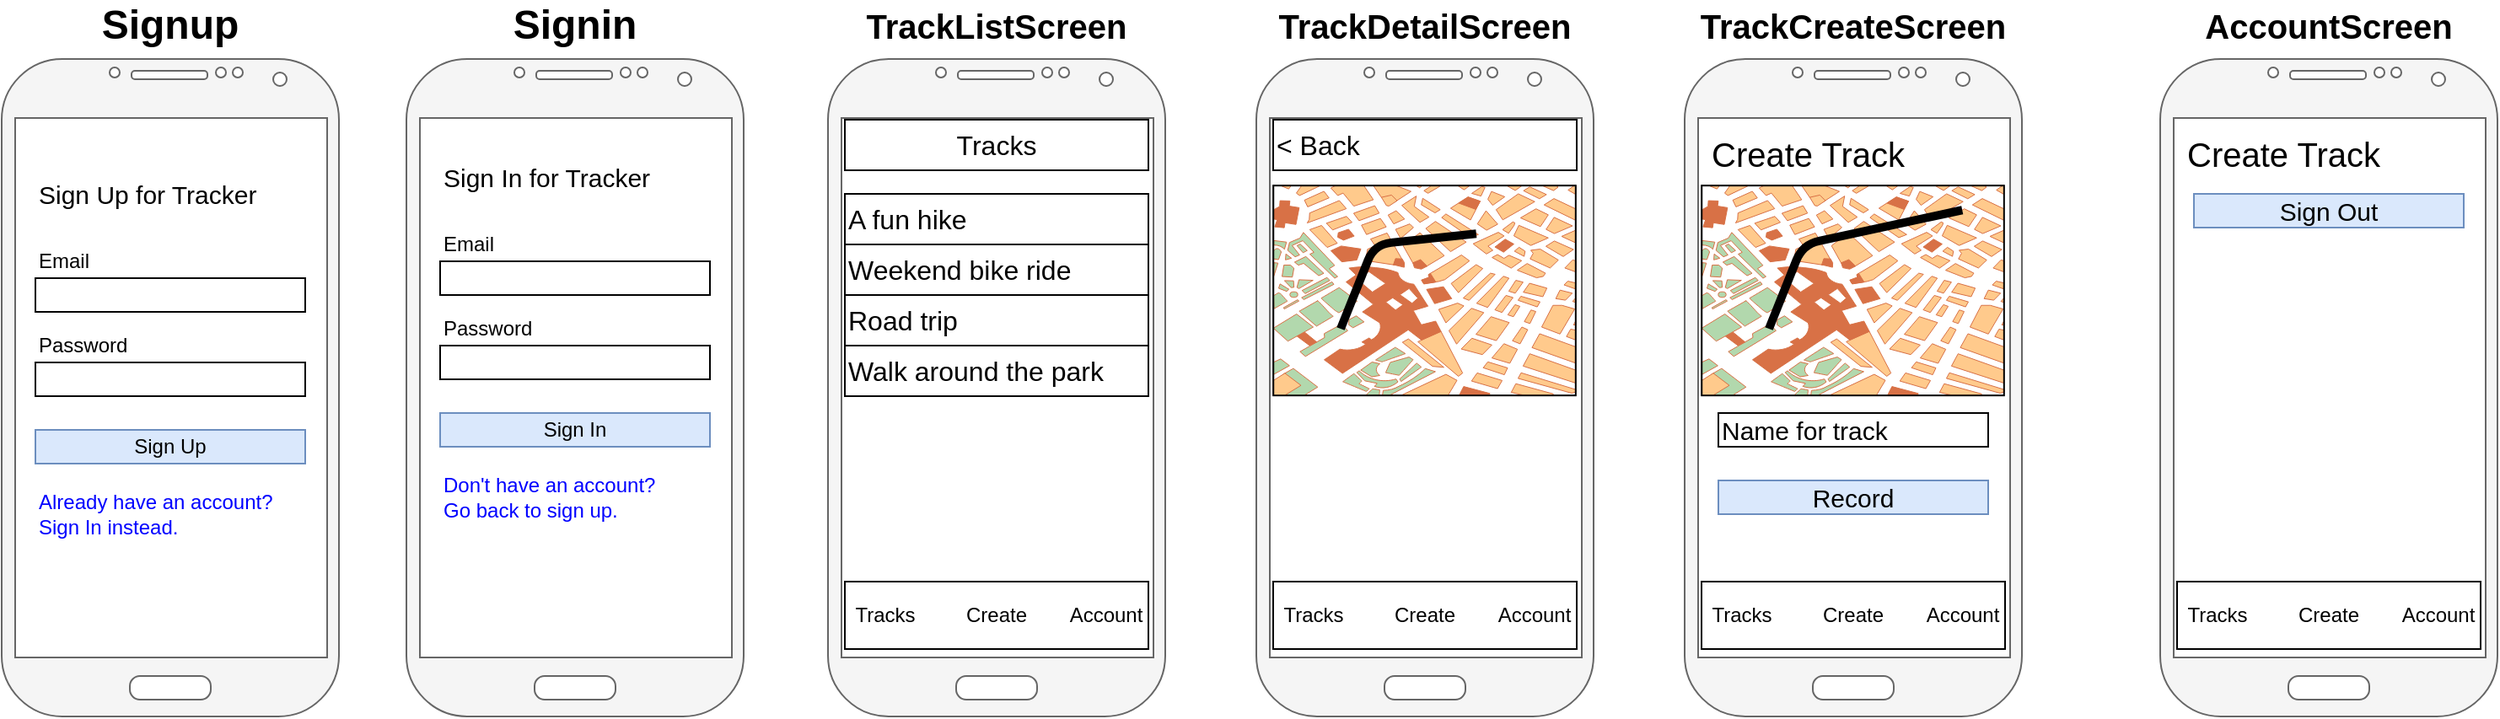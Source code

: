 <mxfile version="15.8.7" type="device" pages="17"><diagram id="YxeDO1wvDz1W_UPDd-Dz" name="Page-1"><mxGraphModel dx="185" dy="566" grid="1" gridSize="10" guides="1" tooltips="1" connect="1" arrows="1" fold="1" page="1" pageScale="1" pageWidth="827" pageHeight="1169" math="0" shadow="0"><root><mxCell id="0"/><mxCell id="1" parent="0"/><mxCell id="BWjEN8CkHTAnctom0A9a-1" value="" style="verticalLabelPosition=bottom;verticalAlign=top;html=1;shadow=0;dashed=0;strokeWidth=1;shape=mxgraph.android.phone2;fillColor=#f5f5f5;strokeColor=#666666;fontColor=#333333;" vertex="1" parent="1"><mxGeometry x="220" y="140" width="200" height="390" as="geometry"/></mxCell><mxCell id="BWjEN8CkHTAnctom0A9a-2" value="Sign Up for Tracker" style="text;html=1;strokeColor=none;fillColor=none;align=left;verticalAlign=middle;whiteSpace=wrap;rounded=0;fontSize=15;" vertex="1" parent="1"><mxGeometry x="240" y="210" width="160" height="20" as="geometry"/></mxCell><mxCell id="BWjEN8CkHTAnctom0A9a-3" value="Email" style="text;html=1;strokeColor=none;fillColor=none;align=left;verticalAlign=middle;whiteSpace=wrap;rounded=0;fontSize=12;" vertex="1" parent="1"><mxGeometry x="240" y="250" width="150" height="20" as="geometry"/></mxCell><mxCell id="BWjEN8CkHTAnctom0A9a-4" value="Password" style="text;html=1;strokeColor=none;fillColor=none;align=left;verticalAlign=middle;whiteSpace=wrap;rounded=0;fontSize=12;" vertex="1" parent="1"><mxGeometry x="240" y="300" width="150" height="20" as="geometry"/></mxCell><mxCell id="BWjEN8CkHTAnctom0A9a-5" value="" style="rounded=0;whiteSpace=wrap;html=1;fontSize=12;align=left;" vertex="1" parent="1"><mxGeometry x="240" y="270" width="160" height="20" as="geometry"/></mxCell><mxCell id="BWjEN8CkHTAnctom0A9a-6" value="" style="rounded=0;whiteSpace=wrap;html=1;fontSize=12;align=left;" vertex="1" parent="1"><mxGeometry x="240" y="320" width="160" height="20" as="geometry"/></mxCell><mxCell id="BWjEN8CkHTAnctom0A9a-7" value="Sign Up" style="rounded=0;whiteSpace=wrap;html=1;fontSize=12;align=center;fillColor=#dae8fc;strokeColor=#6c8ebf;" vertex="1" parent="1"><mxGeometry x="240" y="360" width="160" height="20" as="geometry"/></mxCell><mxCell id="BWjEN8CkHTAnctom0A9a-8" value="Already have an account?&amp;nbsp; Sign In instead." style="text;html=1;strokeColor=none;fillColor=none;align=left;verticalAlign=middle;whiteSpace=wrap;rounded=0;fontSize=12;fontColor=#0000FF;" vertex="1" parent="1"><mxGeometry x="240" y="400" width="150" height="20" as="geometry"/></mxCell><mxCell id="BWjEN8CkHTAnctom0A9a-9" value="" style="verticalLabelPosition=bottom;verticalAlign=top;html=1;shadow=0;dashed=0;strokeWidth=1;shape=mxgraph.android.phone2;fillColor=#f5f5f5;strokeColor=#666666;fontColor=#333333;" vertex="1" parent="1"><mxGeometry x="460" y="140" width="200" height="390" as="geometry"/></mxCell><mxCell id="BWjEN8CkHTAnctom0A9a-10" value="Sign In for Tracker" style="text;html=1;strokeColor=none;fillColor=none;align=left;verticalAlign=middle;whiteSpace=wrap;rounded=0;fontSize=15;" vertex="1" parent="1"><mxGeometry x="480" y="200" width="160" height="20" as="geometry"/></mxCell><mxCell id="BWjEN8CkHTAnctom0A9a-11" value="Email" style="text;html=1;strokeColor=none;fillColor=none;align=left;verticalAlign=middle;whiteSpace=wrap;rounded=0;fontSize=12;" vertex="1" parent="1"><mxGeometry x="480" y="240" width="150" height="20" as="geometry"/></mxCell><mxCell id="BWjEN8CkHTAnctom0A9a-12" value="Password" style="text;html=1;strokeColor=none;fillColor=none;align=left;verticalAlign=middle;whiteSpace=wrap;rounded=0;fontSize=12;" vertex="1" parent="1"><mxGeometry x="480" y="290" width="150" height="20" as="geometry"/></mxCell><mxCell id="BWjEN8CkHTAnctom0A9a-13" value="" style="rounded=0;whiteSpace=wrap;html=1;fontSize=12;align=left;" vertex="1" parent="1"><mxGeometry x="480" y="260" width="160" height="20" as="geometry"/></mxCell><mxCell id="BWjEN8CkHTAnctom0A9a-14" value="" style="rounded=0;whiteSpace=wrap;html=1;fontSize=12;align=left;" vertex="1" parent="1"><mxGeometry x="480" y="310" width="160" height="20" as="geometry"/></mxCell><mxCell id="BWjEN8CkHTAnctom0A9a-15" value="Sign In" style="rounded=0;whiteSpace=wrap;html=1;fontSize=12;align=center;fillColor=#dae8fc;strokeColor=#6c8ebf;" vertex="1" parent="1"><mxGeometry x="480" y="350" width="160" height="20" as="geometry"/></mxCell><mxCell id="BWjEN8CkHTAnctom0A9a-16" value="Don't have an account?&amp;nbsp; Go back to sign up." style="text;html=1;strokeColor=none;fillColor=none;align=left;verticalAlign=middle;whiteSpace=wrap;rounded=0;fontSize=12;fontColor=#0000FF;" vertex="1" parent="1"><mxGeometry x="480" y="390" width="150" height="20" as="geometry"/></mxCell><mxCell id="BWjEN8CkHTAnctom0A9a-17" value="" style="verticalLabelPosition=bottom;verticalAlign=top;html=1;shadow=0;dashed=0;strokeWidth=1;shape=mxgraph.android.phone2;fillColor=#f5f5f5;strokeColor=#666666;fontColor=#333333;" vertex="1" parent="1"><mxGeometry x="710" y="140" width="200" height="390" as="geometry"/></mxCell><mxCell id="BWjEN8CkHTAnctom0A9a-18" value="Signup" style="text;html=1;strokeColor=none;fillColor=none;align=center;verticalAlign=middle;whiteSpace=wrap;rounded=0;fontSize=24;fontColor=#000000;fontStyle=1" vertex="1" parent="1"><mxGeometry x="300" y="110" width="40" height="20" as="geometry"/></mxCell><mxCell id="BWjEN8CkHTAnctom0A9a-19" value="Signin" style="text;html=1;strokeColor=none;fillColor=none;align=center;verticalAlign=middle;whiteSpace=wrap;rounded=0;fontSize=24;fontColor=#000000;fontStyle=1" vertex="1" parent="1"><mxGeometry x="540" y="110" width="40" height="20" as="geometry"/></mxCell><mxCell id="BWjEN8CkHTAnctom0A9a-20" value="TrackListScreen" style="text;html=1;strokeColor=none;fillColor=none;align=center;verticalAlign=middle;whiteSpace=wrap;rounded=0;fontSize=20;fontColor=#000000;fontStyle=1" vertex="1" parent="1"><mxGeometry x="790" y="110" width="40" height="20" as="geometry"/></mxCell><mxCell id="BWjEN8CkHTAnctom0A9a-21" value="A fun hike" style="rounded=0;whiteSpace=wrap;html=1;fontSize=16;fontColor=#000000;align=left;" vertex="1" parent="1"><mxGeometry x="720" y="220" width="180" height="30" as="geometry"/></mxCell><mxCell id="BWjEN8CkHTAnctom0A9a-22" value="Weekend bike ride" style="rounded=0;whiteSpace=wrap;html=1;fontSize=16;fontColor=#000000;align=left;" vertex="1" parent="1"><mxGeometry x="720" y="250" width="180" height="30" as="geometry"/></mxCell><mxCell id="BWjEN8CkHTAnctom0A9a-23" value="Road trip" style="rounded=0;whiteSpace=wrap;html=1;fontSize=16;fontColor=#000000;align=left;" vertex="1" parent="1"><mxGeometry x="720" y="280" width="180" height="30" as="geometry"/></mxCell><mxCell id="BWjEN8CkHTAnctom0A9a-24" value="Walk around the park" style="rounded=0;whiteSpace=wrap;html=1;fontSize=16;fontColor=#000000;align=left;" vertex="1" parent="1"><mxGeometry x="720" y="310" width="180" height="30" as="geometry"/></mxCell><mxCell id="BWjEN8CkHTAnctom0A9a-25" value="" style="rounded=0;whiteSpace=wrap;html=1;fontSize=16;fontColor=#000000;align=left;" vertex="1" parent="1"><mxGeometry x="720" y="450" width="180" height="40" as="geometry"/></mxCell><mxCell id="BWjEN8CkHTAnctom0A9a-26" value="Tracks" style="rounded=0;whiteSpace=wrap;html=1;fontSize=16;fontColor=#000000;align=center;" vertex="1" parent="1"><mxGeometry x="720" y="176" width="180" height="30" as="geometry"/></mxCell><mxCell id="BWjEN8CkHTAnctom0A9a-27" value="Tracks" style="text;html=1;strokeColor=none;fillColor=none;align=center;verticalAlign=middle;whiteSpace=wrap;rounded=0;fontSize=12;fontColor=#000000;" vertex="1" parent="1"><mxGeometry x="724" y="460" width="40" height="20" as="geometry"/></mxCell><mxCell id="BWjEN8CkHTAnctom0A9a-28" value="Create" style="text;html=1;strokeColor=none;fillColor=none;align=center;verticalAlign=middle;whiteSpace=wrap;rounded=0;fontSize=12;fontColor=#000000;" vertex="1" parent="1"><mxGeometry x="790" y="460" width="40" height="20" as="geometry"/></mxCell><mxCell id="BWjEN8CkHTAnctom0A9a-29" value="Account" style="text;html=1;strokeColor=none;fillColor=none;align=center;verticalAlign=middle;whiteSpace=wrap;rounded=0;fontSize=12;fontColor=#000000;" vertex="1" parent="1"><mxGeometry x="855" y="460" width="40" height="20" as="geometry"/></mxCell><mxCell id="BWjEN8CkHTAnctom0A9a-30" value="" style="verticalLabelPosition=bottom;verticalAlign=top;html=1;shadow=0;dashed=0;strokeWidth=1;shape=mxgraph.android.phone2;fillColor=#f5f5f5;strokeColor=#666666;fontColor=#333333;" vertex="1" parent="1"><mxGeometry x="964" y="140" width="200" height="390" as="geometry"/></mxCell><mxCell id="BWjEN8CkHTAnctom0A9a-31" value="TrackDetailScreen" style="text;html=1;strokeColor=none;fillColor=none;align=center;verticalAlign=middle;whiteSpace=wrap;rounded=0;fontSize=20;fontColor=#000000;fontStyle=1" vertex="1" parent="1"><mxGeometry x="1044" y="110" width="40" height="20" as="geometry"/></mxCell><mxCell id="BWjEN8CkHTAnctom0A9a-32" value="" style="rounded=0;whiteSpace=wrap;html=1;fontSize=16;fontColor=#000000;align=left;" vertex="1" parent="1"><mxGeometry x="974" y="450" width="180" height="40" as="geometry"/></mxCell><mxCell id="BWjEN8CkHTAnctom0A9a-33" value="&amp;lt; Back" style="rounded=0;whiteSpace=wrap;html=1;fontSize=16;fontColor=#000000;align=left;" vertex="1" parent="1"><mxGeometry x="974" y="176" width="180" height="30" as="geometry"/></mxCell><mxCell id="BWjEN8CkHTAnctom0A9a-34" value="Tracks" style="text;html=1;strokeColor=none;fillColor=none;align=center;verticalAlign=middle;whiteSpace=wrap;rounded=0;fontSize=12;fontColor=#000000;" vertex="1" parent="1"><mxGeometry x="978" y="460" width="40" height="20" as="geometry"/></mxCell><mxCell id="BWjEN8CkHTAnctom0A9a-35" value="Create" style="text;html=1;strokeColor=none;fillColor=none;align=center;verticalAlign=middle;whiteSpace=wrap;rounded=0;fontSize=12;fontColor=#000000;" vertex="1" parent="1"><mxGeometry x="1044" y="460" width="40" height="20" as="geometry"/></mxCell><mxCell id="BWjEN8CkHTAnctom0A9a-36" value="Account" style="text;html=1;strokeColor=none;fillColor=none;align=center;verticalAlign=middle;whiteSpace=wrap;rounded=0;fontSize=12;fontColor=#000000;" vertex="1" parent="1"><mxGeometry x="1109" y="460" width="40" height="20" as="geometry"/></mxCell><mxCell id="BWjEN8CkHTAnctom0A9a-37" value="" style="verticalLabelPosition=bottom;shadow=0;dashed=0;align=center;html=1;verticalAlign=top;strokeWidth=1;shape=mxgraph.mockup.misc.map;fontSize=20;fontColor=#000000;" vertex="1" parent="1"><mxGeometry x="974" y="215" width="180" height="125" as="geometry"/></mxCell><mxCell id="BWjEN8CkHTAnctom0A9a-38" value="" style="endArrow=none;html=1;fontSize=20;fontColor=#000000;entryX=0.669;entryY=0.229;entryDx=0;entryDy=0;entryPerimeter=0;strokeWidth=5;" edge="1" parent="1" target="BWjEN8CkHTAnctom0A9a-37"><mxGeometry width="50" height="50" relative="1" as="geometry"><mxPoint x="1014" y="300" as="sourcePoint"/><mxPoint x="1064" y="250" as="targetPoint"/><Array as="points"><mxPoint x="1034" y="250"/></Array></mxGeometry></mxCell><mxCell id="BWjEN8CkHTAnctom0A9a-39" value="" style="verticalLabelPosition=bottom;verticalAlign=top;html=1;shadow=0;dashed=0;strokeWidth=1;shape=mxgraph.android.phone2;fillColor=#f5f5f5;strokeColor=#666666;fontColor=#333333;" vertex="1" parent="1"><mxGeometry x="1218" y="140" width="200" height="390" as="geometry"/></mxCell><mxCell id="BWjEN8CkHTAnctom0A9a-40" value="TrackCreateScreen" style="text;html=1;strokeColor=none;fillColor=none;align=center;verticalAlign=middle;whiteSpace=wrap;rounded=0;fontSize=20;fontColor=#000000;fontStyle=1" vertex="1" parent="1"><mxGeometry x="1298" y="110" width="40" height="20" as="geometry"/></mxCell><mxCell id="BWjEN8CkHTAnctom0A9a-41" value="" style="rounded=0;whiteSpace=wrap;html=1;fontSize=16;fontColor=#000000;align=left;" vertex="1" parent="1"><mxGeometry x="1228" y="450" width="180" height="40" as="geometry"/></mxCell><mxCell id="BWjEN8CkHTAnctom0A9a-42" value="Tracks" style="text;html=1;strokeColor=none;fillColor=none;align=center;verticalAlign=middle;whiteSpace=wrap;rounded=0;fontSize=12;fontColor=#000000;" vertex="1" parent="1"><mxGeometry x="1232" y="460" width="40" height="20" as="geometry"/></mxCell><mxCell id="BWjEN8CkHTAnctom0A9a-43" value="Create" style="text;html=1;strokeColor=none;fillColor=none;align=center;verticalAlign=middle;whiteSpace=wrap;rounded=0;fontSize=12;fontColor=#000000;" vertex="1" parent="1"><mxGeometry x="1298" y="460" width="40" height="20" as="geometry"/></mxCell><mxCell id="BWjEN8CkHTAnctom0A9a-44" value="Account" style="text;html=1;strokeColor=none;fillColor=none;align=center;verticalAlign=middle;whiteSpace=wrap;rounded=0;fontSize=12;fontColor=#000000;" vertex="1" parent="1"><mxGeometry x="1363" y="460" width="40" height="20" as="geometry"/></mxCell><mxCell id="BWjEN8CkHTAnctom0A9a-45" value="" style="verticalLabelPosition=bottom;shadow=0;dashed=0;align=center;html=1;verticalAlign=top;strokeWidth=1;shape=mxgraph.mockup.misc.map;fontSize=20;fontColor=#000000;" vertex="1" parent="1"><mxGeometry x="1228" y="215" width="180" height="125" as="geometry"/></mxCell><mxCell id="BWjEN8CkHTAnctom0A9a-46" value="" style="endArrow=none;html=1;fontSize=20;fontColor=#000000;entryX=0.859;entryY=0.117;entryDx=0;entryDy=0;entryPerimeter=0;strokeWidth=5;" edge="1" parent="1" target="BWjEN8CkHTAnctom0A9a-45"><mxGeometry width="50" height="50" relative="1" as="geometry"><mxPoint x="1268" y="300" as="sourcePoint"/><mxPoint x="1318" y="250" as="targetPoint"/><Array as="points"><mxPoint x="1288" y="250"/></Array></mxGeometry></mxCell><mxCell id="BWjEN8CkHTAnctom0A9a-47" value="Create Track" style="text;html=1;strokeColor=none;fillColor=none;align=left;verticalAlign=middle;whiteSpace=wrap;rounded=0;fontSize=20;fontColor=#000000;fontStyle=0" vertex="1" parent="1"><mxGeometry x="1232" y="186" width="160" height="20" as="geometry"/></mxCell><mxCell id="BWjEN8CkHTAnctom0A9a-48" value="Name for track" style="rounded=0;whiteSpace=wrap;html=1;fontSize=15;fontColor=#000000;align=left;" vertex="1" parent="1"><mxGeometry x="1238" y="350" width="160" height="20" as="geometry"/></mxCell><mxCell id="BWjEN8CkHTAnctom0A9a-49" value="Record" style="rounded=0;whiteSpace=wrap;html=1;fontSize=15;align=center;fillColor=#dae8fc;strokeColor=#6c8ebf;" vertex="1" parent="1"><mxGeometry x="1238" y="390" width="160" height="20" as="geometry"/></mxCell><mxCell id="BWjEN8CkHTAnctom0A9a-50" value="" style="verticalLabelPosition=bottom;verticalAlign=top;html=1;shadow=0;dashed=0;strokeWidth=1;shape=mxgraph.android.phone2;fillColor=#f5f5f5;strokeColor=#666666;fontColor=#333333;" vertex="1" parent="1"><mxGeometry x="1500" y="140" width="200" height="390" as="geometry"/></mxCell><mxCell id="BWjEN8CkHTAnctom0A9a-51" value="AccountScreen" style="text;html=1;strokeColor=none;fillColor=none;align=center;verticalAlign=middle;whiteSpace=wrap;rounded=0;fontSize=20;fontColor=#000000;fontStyle=1" vertex="1" parent="1"><mxGeometry x="1580" y="110" width="40" height="20" as="geometry"/></mxCell><mxCell id="BWjEN8CkHTAnctom0A9a-52" value="" style="rounded=0;whiteSpace=wrap;html=1;fontSize=16;fontColor=#000000;align=left;" vertex="1" parent="1"><mxGeometry x="1510" y="450" width="180" height="40" as="geometry"/></mxCell><mxCell id="BWjEN8CkHTAnctom0A9a-53" value="Tracks" style="text;html=1;strokeColor=none;fillColor=none;align=center;verticalAlign=middle;whiteSpace=wrap;rounded=0;fontSize=12;fontColor=#000000;" vertex="1" parent="1"><mxGeometry x="1514" y="460" width="40" height="20" as="geometry"/></mxCell><mxCell id="BWjEN8CkHTAnctom0A9a-54" value="Create" style="text;html=1;strokeColor=none;fillColor=none;align=center;verticalAlign=middle;whiteSpace=wrap;rounded=0;fontSize=12;fontColor=#000000;" vertex="1" parent="1"><mxGeometry x="1580" y="460" width="40" height="20" as="geometry"/></mxCell><mxCell id="BWjEN8CkHTAnctom0A9a-55" value="Account" style="text;html=1;strokeColor=none;fillColor=none;align=center;verticalAlign=middle;whiteSpace=wrap;rounded=0;fontSize=12;fontColor=#000000;" vertex="1" parent="1"><mxGeometry x="1645" y="460" width="40" height="20" as="geometry"/></mxCell><mxCell id="BWjEN8CkHTAnctom0A9a-56" value="Create Track" style="text;html=1;strokeColor=none;fillColor=none;align=left;verticalAlign=middle;whiteSpace=wrap;rounded=0;fontSize=20;fontColor=#000000;fontStyle=0" vertex="1" parent="1"><mxGeometry x="1514" y="186" width="160" height="20" as="geometry"/></mxCell><mxCell id="BWjEN8CkHTAnctom0A9a-57" value="Sign Out" style="rounded=0;whiteSpace=wrap;html=1;fontSize=15;align=center;fillColor=#dae8fc;strokeColor=#6c8ebf;" vertex="1" parent="1"><mxGeometry x="1520" y="220" width="160" height="20" as="geometry"/></mxCell></root></mxGraphModel></diagram><diagram id="b_DVNCkf2fKjd6cYugYB" name="Page-2"><mxGraphModel dx="185" dy="566" grid="1" gridSize="10" guides="1" tooltips="1" connect="1" arrows="1" fold="1" page="1" pageScale="1" pageWidth="827" pageHeight="1169" math="0" shadow="0"><root><mxCell id="GnugQoXF53HwIyFpo-pk-0"/><mxCell id="GnugQoXF53HwIyFpo-pk-1" parent="GnugQoXF53HwIyFpo-pk-0"/><mxCell id="GnugQoXF53HwIyFpo-pk-2" value="SignupScreen" style="rounded=0;whiteSpace=wrap;html=1;fillColor=#dae8fc;strokeColor=#6c8ebf;" vertex="1" parent="GnugQoXF53HwIyFpo-pk-1"><mxGeometry x="360" y="200" width="170" height="30" as="geometry"/></mxCell><mxCell id="GnugQoXF53HwIyFpo-pk-3" value="SigninScreen" style="rounded=0;whiteSpace=wrap;html=1;fillColor=#dae8fc;strokeColor=#6c8ebf;" vertex="1" parent="GnugQoXF53HwIyFpo-pk-1"><mxGeometry x="360" y="240" width="170" height="30" as="geometry"/></mxCell><mxCell id="GnugQoXF53HwIyFpo-pk-4" value="TrackListScreen" style="rounded=0;whiteSpace=wrap;html=1;fillColor=#dae8fc;strokeColor=#6c8ebf;" vertex="1" parent="GnugQoXF53HwIyFpo-pk-1"><mxGeometry x="360" y="280" width="170" height="30" as="geometry"/></mxCell><mxCell id="GnugQoXF53HwIyFpo-pk-5" value="TrackDetailScreen" style="rounded=0;whiteSpace=wrap;html=1;fillColor=#dae8fc;strokeColor=#6c8ebf;" vertex="1" parent="GnugQoXF53HwIyFpo-pk-1"><mxGeometry x="360" y="320" width="170" height="30" as="geometry"/></mxCell><mxCell id="GnugQoXF53HwIyFpo-pk-6" value="TrackCreateScreen" style="rounded=0;whiteSpace=wrap;html=1;fillColor=#dae8fc;strokeColor=#6c8ebf;" vertex="1" parent="GnugQoXF53HwIyFpo-pk-1"><mxGeometry x="360" y="360" width="170" height="30" as="geometry"/></mxCell><mxCell id="GnugQoXF53HwIyFpo-pk-7" value="AccountScreen" style="rounded=0;whiteSpace=wrap;html=1;fillColor=#dae8fc;strokeColor=#6c8ebf;" vertex="1" parent="GnugQoXF53HwIyFpo-pk-1"><mxGeometry x="360" y="400" width="170" height="30" as="geometry"/></mxCell></root></mxGraphModel></diagram><diagram id="lrcNSQ5p2xj_s4hnTF1E" name="Page-3"><mxGraphModel dx="185" dy="566" grid="1" gridSize="10" guides="1" tooltips="1" connect="1" arrows="1" fold="1" page="1" pageScale="1" pageWidth="827" pageHeight="1169" math="0" shadow="0"><root><mxCell id="-2Ycl9OeokfSOF7tNA54-0"/><mxCell id="-2Ycl9OeokfSOF7tNA54-1" parent="-2Ycl9OeokfSOF7tNA54-0"/><mxCell id="-2Ycl9OeokfSOF7tNA54-2" value="SignupScreen" style="rounded=0;whiteSpace=wrap;html=1;fillColor=#dae8fc;strokeColor=#6c8ebf;" vertex="1" parent="-2Ycl9OeokfSOF7tNA54-1"><mxGeometry x="290" y="200" width="170" height="30" as="geometry"/></mxCell><mxCell id="-2Ycl9OeokfSOF7tNA54-3" value="SigninScreen" style="rounded=0;whiteSpace=wrap;html=1;fillColor=#dae8fc;strokeColor=#6c8ebf;" vertex="1" parent="-2Ycl9OeokfSOF7tNA54-1"><mxGeometry x="510" y="200" width="170" height="30" as="geometry"/></mxCell><mxCell id="-2Ycl9OeokfSOF7tNA54-4" value="TrackListScreen" style="rounded=0;whiteSpace=wrap;html=1;fillColor=#dae8fc;strokeColor=#6c8ebf;" vertex="1" parent="-2Ycl9OeokfSOF7tNA54-1"><mxGeometry x="360" y="270" width="170" height="30" as="geometry"/></mxCell><mxCell id="-2Ycl9OeokfSOF7tNA54-5" value="TrackDetailScreen" style="rounded=0;whiteSpace=wrap;html=1;fillColor=#dae8fc;strokeColor=#6c8ebf;" vertex="1" parent="-2Ycl9OeokfSOF7tNA54-1"><mxGeometry x="580" y="270" width="170" height="30" as="geometry"/></mxCell><mxCell id="-2Ycl9OeokfSOF7tNA54-6" value="TrackCreateScreen" style="rounded=0;whiteSpace=wrap;html=1;fillColor=#dae8fc;strokeColor=#6c8ebf;" vertex="1" parent="-2Ycl9OeokfSOF7tNA54-1"><mxGeometry x="360" y="335" width="170" height="30" as="geometry"/></mxCell><mxCell id="-2Ycl9OeokfSOF7tNA54-7" value="AccountScreen" style="rounded=0;whiteSpace=wrap;html=1;fillColor=#dae8fc;strokeColor=#6c8ebf;" vertex="1" parent="-2Ycl9OeokfSOF7tNA54-1"><mxGeometry x="360" y="380" width="170" height="30" as="geometry"/></mxCell><mxCell id="-2Ycl9OeokfSOF7tNA54-8" value="" style="endArrow=classic;startArrow=classic;html=1;entryX=0;entryY=0.5;entryDx=0;entryDy=0;exitX=1;exitY=0.5;exitDx=0;exitDy=0;" edge="1" parent="-2Ycl9OeokfSOF7tNA54-1" source="-2Ycl9OeokfSOF7tNA54-2" target="-2Ycl9OeokfSOF7tNA54-3"><mxGeometry width="50" height="50" relative="1" as="geometry"><mxPoint x="460" y="220" as="sourcePoint"/><mxPoint x="510" y="170" as="targetPoint"/></mxGeometry></mxCell><mxCell id="-2Ycl9OeokfSOF7tNA54-9" value="Stack Navigator" style="rounded=0;whiteSpace=wrap;html=1;align=center;fillColor=#d5e8d4;strokeColor=#82b366;fontStyle=1" vertex="1" parent="-2Ycl9OeokfSOF7tNA54-1"><mxGeometry x="290" y="230" width="390" height="20" as="geometry"/></mxCell><mxCell id="-2Ycl9OeokfSOF7tNA54-10" value="" style="endArrow=classic;startArrow=classic;html=1;entryX=0;entryY=0.5;entryDx=0;entryDy=0;exitX=1;exitY=0.5;exitDx=0;exitDy=0;" edge="1" parent="-2Ycl9OeokfSOF7tNA54-1"><mxGeometry width="50" height="50" relative="1" as="geometry"><mxPoint x="530" y="284.5" as="sourcePoint"/><mxPoint x="580" y="284.5" as="targetPoint"/></mxGeometry></mxCell><mxCell id="-2Ycl9OeokfSOF7tNA54-11" value="Stack Navigator" style="rounded=0;whiteSpace=wrap;html=1;align=center;fillColor=#d5e8d4;strokeColor=#82b366;fontStyle=1" vertex="1" parent="-2Ycl9OeokfSOF7tNA54-1"><mxGeometry x="360" y="300" width="390" height="20" as="geometry"/></mxCell><mxCell id="-2Ycl9OeokfSOF7tNA54-12" value="Bottom Tab Navigator" style="rounded=0;whiteSpace=wrap;html=1;align=center;fillColor=#d5e8d4;strokeColor=#82b366;fontStyle=1" vertex="1" parent="-2Ycl9OeokfSOF7tNA54-1"><mxGeometry x="290" y="270" width="70" height="140" as="geometry"/></mxCell><mxCell id="-2Ycl9OeokfSOF7tNA54-13" value="Switch Navigator" style="rounded=0;whiteSpace=wrap;html=1;align=center;fillColor=#d5e8d4;strokeColor=#82b366;fontStyle=1" vertex="1" parent="-2Ycl9OeokfSOF7tNA54-1"><mxGeometry x="220" y="200" width="70" height="210" as="geometry"/></mxCell></root></mxGraphModel></diagram><diagram id="-CoAuDYuv-6GKLESHwmv" name="Page-4"><mxGraphModel dx="185" dy="566" grid="1" gridSize="10" guides="1" tooltips="1" connect="1" arrows="1" fold="1" page="1" pageScale="1" pageWidth="827" pageHeight="1169" math="0" shadow="0"><root><mxCell id="Pj9i5TZMLiCP-KlXbbrg-0"/><mxCell id="Pj9i5TZMLiCP-KlXbbrg-1" parent="Pj9i5TZMLiCP-KlXbbrg-0"/></root></mxGraphModel></diagram><diagram id="qBLEMSpVaL8Jujss2_q7" name="Page-5"><mxGraphModel dx="185" dy="566" grid="1" gridSize="10" guides="1" tooltips="1" connect="1" arrows="1" fold="1" page="1" pageScale="1" pageWidth="827" pageHeight="1169" math="0" shadow="0"><root><mxCell id="AC-G48cBNnr0BRAflYfU-0"/><mxCell id="AC-G48cBNnr0BRAflYfU-1" parent="AC-G48cBNnr0BRAflYfU-0"/><mxCell id="AC-G48cBNnr0BRAflYfU-2" value="reactnavigation.org/docs/en/api-reference.html" style="rounded=0;whiteSpace=wrap;html=1;align=center;fillColor=#dae8fc;strokeColor=#6c8ebf;" vertex="1" parent="AC-G48cBNnr0BRAflYfU-1"><mxGeometry x="470" y="180" width="360" height="30" as="geometry"/></mxCell><mxCell id="AC-G48cBNnr0BRAflYfU-3" style="edgeStyle=orthogonalEdgeStyle;rounded=0;orthogonalLoop=1;jettySize=auto;html=1;exitX=1;exitY=0.5;exitDx=0;exitDy=0;fontSize=16;" edge="1" parent="AC-G48cBNnr0BRAflYfU-1" source="AC-G48cBNnr0BRAflYfU-4" target="AC-G48cBNnr0BRAflYfU-5"><mxGeometry relative="1" as="geometry"/></mxCell><mxCell id="AC-G48cBNnr0BRAflYfU-4" value="Stack Navigator" style="rounded=0;whiteSpace=wrap;html=1;align=center;fillColor=#d5e8d4;strokeColor=#82b366;fontSize=16;" vertex="1" parent="AC-G48cBNnr0BRAflYfU-1"><mxGeometry x="410" y="240" width="170" height="50" as="geometry"/></mxCell><mxCell id="AC-G48cBNnr0BRAflYfU-5" value="Classic back-and-forth between different nested screens" style="rounded=0;whiteSpace=wrap;html=1;align=center;fontSize=13;" vertex="1" parent="AC-G48cBNnr0BRAflYfU-1"><mxGeometry x="620" y="240" width="260" height="50" as="geometry"/></mxCell><mxCell id="AC-G48cBNnr0BRAflYfU-6" style="edgeStyle=orthogonalEdgeStyle;rounded=0;orthogonalLoop=1;jettySize=auto;html=1;exitX=1;exitY=0.5;exitDx=0;exitDy=0;fontSize=16;" edge="1" parent="AC-G48cBNnr0BRAflYfU-1" source="AC-G48cBNnr0BRAflYfU-7" target="AC-G48cBNnr0BRAflYfU-8"><mxGeometry relative="1" as="geometry"/></mxCell><mxCell id="AC-G48cBNnr0BRAflYfU-7" value="Bottom Tab Navigator" style="rounded=0;whiteSpace=wrap;html=1;align=center;fillColor=#d5e8d4;strokeColor=#82b366;fontSize=16;" vertex="1" parent="AC-G48cBNnr0BRAflYfU-1"><mxGeometry x="410" y="300" width="170" height="50" as="geometry"/></mxCell><mxCell id="AC-G48cBNnr0BRAflYfU-8" value="Shows a tab bar at the bottom with buttons to navigate between screens" style="rounded=0;whiteSpace=wrap;html=1;align=center;fontSize=13;" vertex="1" parent="AC-G48cBNnr0BRAflYfU-1"><mxGeometry x="620" y="300" width="260" height="50" as="geometry"/></mxCell><mxCell id="AC-G48cBNnr0BRAflYfU-9" style="edgeStyle=orthogonalEdgeStyle;rounded=0;orthogonalLoop=1;jettySize=auto;html=1;exitX=1;exitY=0.5;exitDx=0;exitDy=0;fontSize=16;" edge="1" parent="AC-G48cBNnr0BRAflYfU-1" source="AC-G48cBNnr0BRAflYfU-10" target="AC-G48cBNnr0BRAflYfU-11"><mxGeometry relative="1" as="geometry"/></mxCell><mxCell id="AC-G48cBNnr0BRAflYfU-10" value="Switch Navigator" style="rounded=0;whiteSpace=wrap;html=1;align=center;fillColor=#d5e8d4;strokeColor=#82b366;fontSize=16;" vertex="1" parent="AC-G48cBNnr0BRAflYfU-1"><mxGeometry x="410" y="360" width="170" height="50" as="geometry"/></mxCell><mxCell id="AC-G48cBNnr0BRAflYfU-11" value="Abrupt, 100% cuts between different screens" style="rounded=0;whiteSpace=wrap;html=1;align=center;fontSize=13;" vertex="1" parent="AC-G48cBNnr0BRAflYfU-1"><mxGeometry x="620" y="360" width="260" height="50" as="geometry"/></mxCell><mxCell id="AC-G48cBNnr0BRAflYfU-12" style="edgeStyle=orthogonalEdgeStyle;rounded=0;orthogonalLoop=1;jettySize=auto;html=1;exitX=1;exitY=0.5;exitDx=0;exitDy=0;fontSize=16;" edge="1" parent="AC-G48cBNnr0BRAflYfU-1" source="AC-G48cBNnr0BRAflYfU-13" target="AC-G48cBNnr0BRAflYfU-14"><mxGeometry relative="1" as="geometry"/></mxCell><mxCell id="AC-G48cBNnr0BRAflYfU-13" value="Drawer Navigator" style="rounded=0;whiteSpace=wrap;html=1;align=center;fillColor=#d5e8d4;strokeColor=#82b366;fontSize=16;" vertex="1" parent="AC-G48cBNnr0BRAflYfU-1"><mxGeometry x="410" y="420" width="170" height="50" as="geometry"/></mxCell><mxCell id="AC-G48cBNnr0BRAflYfU-14" value="Shows a fly-out menu from one side of the device" style="rounded=0;whiteSpace=wrap;html=1;align=center;fontSize=13;" vertex="1" parent="AC-G48cBNnr0BRAflYfU-1"><mxGeometry x="620" y="420" width="260" height="50" as="geometry"/></mxCell></root></mxGraphModel></diagram><diagram id="poljLai_-W-_ygey_GQ0" name="Page-6"><mxGraphModel dx="185" dy="566" grid="1" gridSize="10" guides="1" tooltips="1" connect="1" arrows="1" fold="1" page="1" pageScale="1" pageWidth="827" pageHeight="1169" math="0" shadow="0"><root><mxCell id="MQsEqh1Uwrig-_ysuvuU-0"/><mxCell id="MQsEqh1Uwrig-_ysuvuU-1" parent="MQsEqh1Uwrig-_ysuvuU-0"/><mxCell id="MQsEqh1Uwrig-_ysuvuU-2" value="SignupScreen" style="rounded=0;whiteSpace=wrap;html=1;fillColor=#dae8fc;strokeColor=#6c8ebf;" vertex="1" parent="MQsEqh1Uwrig-_ysuvuU-1"><mxGeometry x="300" y="200" width="170" height="30" as="geometry"/></mxCell><mxCell id="MQsEqh1Uwrig-_ysuvuU-3" value="SigninScreen" style="rounded=0;whiteSpace=wrap;html=1;fillColor=#dae8fc;strokeColor=#6c8ebf;" vertex="1" parent="MQsEqh1Uwrig-_ysuvuU-1"><mxGeometry x="520" y="200" width="170" height="30" as="geometry"/></mxCell><mxCell id="MQsEqh1Uwrig-_ysuvuU-4" value="TrackListScreen" style="rounded=0;whiteSpace=wrap;html=1;fillColor=#dae8fc;strokeColor=#6c8ebf;" vertex="1" parent="MQsEqh1Uwrig-_ysuvuU-1"><mxGeometry x="360" y="300" width="170" height="30" as="geometry"/></mxCell><mxCell id="MQsEqh1Uwrig-_ysuvuU-5" value="TrackDetailScreen" style="rounded=0;whiteSpace=wrap;html=1;fillColor=#dae8fc;strokeColor=#6c8ebf;" vertex="1" parent="MQsEqh1Uwrig-_ysuvuU-1"><mxGeometry x="580" y="300" width="170" height="30" as="geometry"/></mxCell><mxCell id="MQsEqh1Uwrig-_ysuvuU-6" value="TrackCreateScreen" style="rounded=0;whiteSpace=wrap;html=1;fillColor=#dae8fc;strokeColor=#6c8ebf;" vertex="1" parent="MQsEqh1Uwrig-_ysuvuU-1"><mxGeometry x="360" y="360" width="170" height="30" as="geometry"/></mxCell><mxCell id="MQsEqh1Uwrig-_ysuvuU-7" value="AccountScreen" style="rounded=0;whiteSpace=wrap;html=1;fillColor=#dae8fc;strokeColor=#6c8ebf;" vertex="1" parent="MQsEqh1Uwrig-_ysuvuU-1"><mxGeometry x="360" y="400" width="170" height="30" as="geometry"/></mxCell><mxCell id="MQsEqh1Uwrig-_ysuvuU-8" value="" style="endArrow=classic;startArrow=classic;html=1;entryX=0;entryY=0.5;entryDx=0;entryDy=0;exitX=1;exitY=0.5;exitDx=0;exitDy=0;" edge="1" parent="MQsEqh1Uwrig-_ysuvuU-1" source="MQsEqh1Uwrig-_ysuvuU-2" target="MQsEqh1Uwrig-_ysuvuU-3"><mxGeometry width="50" height="50" relative="1" as="geometry"><mxPoint x="470" y="220" as="sourcePoint"/><mxPoint x="520" y="170" as="targetPoint"/></mxGeometry></mxCell><mxCell id="MQsEqh1Uwrig-_ysuvuU-9" value="" style="endArrow=classic;startArrow=classic;html=1;entryX=0;entryY=0.5;entryDx=0;entryDy=0;exitX=1;exitY=0.5;exitDx=0;exitDy=0;" edge="1" parent="MQsEqh1Uwrig-_ysuvuU-1"><mxGeometry width="50" height="50" relative="1" as="geometry"><mxPoint x="530" y="316" as="sourcePoint"/><mxPoint x="580" y="316" as="targetPoint"/></mxGeometry></mxCell><mxCell id="MQsEqh1Uwrig-_ysuvuU-10" value="StackNavigator" style="rounded=0;whiteSpace=wrap;html=1;align=center;fillColor=#d5e8d4;strokeColor=#82b366;fontStyle=1" vertex="1" parent="MQsEqh1Uwrig-_ysuvuU-1"><mxGeometry x="300" y="230" width="390" height="20" as="geometry"/></mxCell><mxCell id="MQsEqh1Uwrig-_ysuvuU-11" value="StackNavigator" style="rounded=0;whiteSpace=wrap;html=1;align=center;fillColor=#d5e8d4;strokeColor=#82b366;fontStyle=1" vertex="1" parent="MQsEqh1Uwrig-_ysuvuU-1"><mxGeometry x="360" y="330" width="390" height="20" as="geometry"/></mxCell><mxCell id="MQsEqh1Uwrig-_ysuvuU-12" value="Bottom Tab Navigator" style="rounded=0;whiteSpace=wrap;html=1;align=center;fillColor=#d5e8d4;strokeColor=#82b366;fontStyle=1" vertex="1" parent="MQsEqh1Uwrig-_ysuvuU-1"><mxGeometry x="300" y="300" width="60" height="130" as="geometry"/></mxCell><mxCell id="MQsEqh1Uwrig-_ysuvuU-13" value="Switch Navigator" style="rounded=0;whiteSpace=wrap;html=1;align=center;fillColor=#d5e8d4;strokeColor=#82b366;fontStyle=1" vertex="1" parent="MQsEqh1Uwrig-_ysuvuU-1"><mxGeometry x="240" y="200" width="60" height="230" as="geometry"/></mxCell></root></mxGraphModel></diagram><diagram id="sY6GZb_zD96fodsJUdvv" name="Page-7"><mxGraphModel dx="185" dy="566" grid="1" gridSize="10" guides="1" tooltips="1" connect="1" arrows="1" fold="1" page="1" pageScale="1" pageWidth="827" pageHeight="1169" math="0" shadow="0"><root><mxCell id="uJv-Ubh2elH4wgKFPjNn-0"/><mxCell id="uJv-Ubh2elH4wgKFPjNn-1" parent="uJv-Ubh2elH4wgKFPjNn-0"/><mxCell id="uJv-Ubh2elH4wgKFPjNn-2" value="react-native-elements" style="rounded=0;whiteSpace=wrap;html=1;fontSize=22;align=center;fillColor=#dae8fc;strokeColor=#6c8ebf;" vertex="1" parent="uJv-Ubh2elH4wgKFPjNn-1"><mxGeometry x="470" y="200" width="430" height="60" as="geometry"/></mxCell><mxCell id="uJv-Ubh2elH4wgKFPjNn-3" value="Pre-built set of common components" style="text;html=1;strokeColor=none;fillColor=none;align=center;verticalAlign=middle;whiteSpace=wrap;rounded=0;fontSize=11;fontStyle=2" vertex="1" parent="uJv-Ubh2elH4wgKFPjNn-1"><mxGeometry x="570" y="260" width="245" height="20" as="geometry"/></mxCell></root></mxGraphModel></diagram><diagram id="SgjWcpteuIvATGtFcrWW" name="Page-8"><mxGraphModel dx="185" dy="566" grid="1" gridSize="10" guides="1" tooltips="1" connect="1" arrows="1" fold="1" page="1" pageScale="1" pageWidth="827" pageHeight="1169" math="0" shadow="0"><root><mxCell id="5FHTLR9Lbsdmmz61fuDU-0"/><mxCell id="5FHTLR9Lbsdmmz61fuDU-1" parent="5FHTLR9Lbsdmmz61fuDU-0"/><mxCell id="5FHTLR9Lbsdmmz61fuDU-2" value="SignupScreen" style="rounded=0;whiteSpace=wrap;html=1;fillColor=#dae8fc;strokeColor=#6c8ebf;fontSize=11;" vertex="1" parent="5FHTLR9Lbsdmmz61fuDU-1"><mxGeometry x="350" y="360" width="96" height="30" as="geometry"/></mxCell><mxCell id="5FHTLR9Lbsdmmz61fuDU-3" value="SigninScreen" style="rounded=0;whiteSpace=wrap;html=1;fillColor=#dae8fc;strokeColor=#6c8ebf;fontSize=11;" vertex="1" parent="5FHTLR9Lbsdmmz61fuDU-1"><mxGeometry x="456" y="360" width="96" height="30" as="geometry"/></mxCell><mxCell id="5FHTLR9Lbsdmmz61fuDU-4" value="TrackListScreen" style="rounded=0;whiteSpace=wrap;html=1;fillColor=#dae8fc;strokeColor=#6c8ebf;fontSize=11;" vertex="1" parent="5FHTLR9Lbsdmmz61fuDU-1"><mxGeometry x="563" y="360" width="96" height="30" as="geometry"/></mxCell><mxCell id="5FHTLR9Lbsdmmz61fuDU-5" value="TrackDetailScreen" style="rounded=0;whiteSpace=wrap;html=1;fillColor=#dae8fc;strokeColor=#6c8ebf;fontSize=11;" vertex="1" parent="5FHTLR9Lbsdmmz61fuDU-1"><mxGeometry x="882" y="360" width="96" height="30" as="geometry"/></mxCell><mxCell id="5FHTLR9Lbsdmmz61fuDU-6" value="TrackCreateScreen" style="rounded=0;whiteSpace=wrap;html=1;fillColor=#dae8fc;strokeColor=#6c8ebf;fontSize=11;" vertex="1" parent="5FHTLR9Lbsdmmz61fuDU-1"><mxGeometry x="669" y="360" width="96" height="30" as="geometry"/></mxCell><mxCell id="5FHTLR9Lbsdmmz61fuDU-7" value="AccountScreen" style="rounded=0;whiteSpace=wrap;html=1;fillColor=#dae8fc;strokeColor=#6c8ebf;fontSize=11;" vertex="1" parent="5FHTLR9Lbsdmmz61fuDU-1"><mxGeometry x="776" y="360" width="96" height="30" as="geometry"/></mxCell><mxCell id="5FHTLR9Lbsdmmz61fuDU-8" style="edgeStyle=orthogonalEdgeStyle;rounded=0;orthogonalLoop=1;jettySize=auto;html=1;exitX=0.5;exitY=1;exitDx=0;exitDy=0;fontSize=11;" edge="1" parent="5FHTLR9Lbsdmmz61fuDU-1" source="5FHTLR9Lbsdmmz61fuDU-14" target="5FHTLR9Lbsdmmz61fuDU-2"><mxGeometry relative="1" as="geometry"/></mxCell><mxCell id="5FHTLR9Lbsdmmz61fuDU-9" style="edgeStyle=orthogonalEdgeStyle;rounded=0;orthogonalLoop=1;jettySize=auto;html=1;exitX=0.5;exitY=1;exitDx=0;exitDy=0;fontSize=11;" edge="1" parent="5FHTLR9Lbsdmmz61fuDU-1" source="5FHTLR9Lbsdmmz61fuDU-14" target="5FHTLR9Lbsdmmz61fuDU-3"><mxGeometry relative="1" as="geometry"/></mxCell><mxCell id="5FHTLR9Lbsdmmz61fuDU-10" style="edgeStyle=orthogonalEdgeStyle;rounded=0;orthogonalLoop=1;jettySize=auto;html=1;exitX=0.5;exitY=1;exitDx=0;exitDy=0;fontSize=11;" edge="1" parent="5FHTLR9Lbsdmmz61fuDU-1" source="5FHTLR9Lbsdmmz61fuDU-14" target="5FHTLR9Lbsdmmz61fuDU-4"><mxGeometry relative="1" as="geometry"/></mxCell><mxCell id="5FHTLR9Lbsdmmz61fuDU-11" style="edgeStyle=orthogonalEdgeStyle;rounded=0;orthogonalLoop=1;jettySize=auto;html=1;exitX=0.5;exitY=1;exitDx=0;exitDy=0;fontSize=11;" edge="1" parent="5FHTLR9Lbsdmmz61fuDU-1" source="5FHTLR9Lbsdmmz61fuDU-14" target="5FHTLR9Lbsdmmz61fuDU-6"><mxGeometry relative="1" as="geometry"/></mxCell><mxCell id="5FHTLR9Lbsdmmz61fuDU-12" style="edgeStyle=orthogonalEdgeStyle;rounded=0;orthogonalLoop=1;jettySize=auto;html=1;exitX=0.5;exitY=1;exitDx=0;exitDy=0;fontSize=11;" edge="1" parent="5FHTLR9Lbsdmmz61fuDU-1" source="5FHTLR9Lbsdmmz61fuDU-14" target="5FHTLR9Lbsdmmz61fuDU-7"><mxGeometry relative="1" as="geometry"/></mxCell><mxCell id="5FHTLR9Lbsdmmz61fuDU-13" style="edgeStyle=orthogonalEdgeStyle;rounded=0;orthogonalLoop=1;jettySize=auto;html=1;exitX=0.5;exitY=1;exitDx=0;exitDy=0;fontSize=11;" edge="1" parent="5FHTLR9Lbsdmmz61fuDU-1" source="5FHTLR9Lbsdmmz61fuDU-14" target="5FHTLR9Lbsdmmz61fuDU-5"><mxGeometry relative="1" as="geometry"/></mxCell><mxCell id="5FHTLR9Lbsdmmz61fuDU-14" value="Navigation Stuff" style="rounded=0;whiteSpace=wrap;html=1;fillColor=#ffe6cc;strokeColor=#d79b00;" vertex="1" parent="5FHTLR9Lbsdmmz61fuDU-1"><mxGeometry x="605" y="276" width="114" height="30" as="geometry"/></mxCell><mxCell id="5FHTLR9Lbsdmmz61fuDU-15" style="edgeStyle=orthogonalEdgeStyle;rounded=0;orthogonalLoop=1;jettySize=auto;html=1;exitX=0.5;exitY=1;exitDx=0;exitDy=0;entryX=0.5;entryY=0;entryDx=0;entryDy=0;fontSize=11;" edge="1" parent="5FHTLR9Lbsdmmz61fuDU-1" source="5FHTLR9Lbsdmmz61fuDU-16" target="5FHTLR9Lbsdmmz61fuDU-14"><mxGeometry relative="1" as="geometry"/></mxCell><mxCell id="5FHTLR9Lbsdmmz61fuDU-16" value="AuthProvider&lt;br style=&quot;font-size: 14px;&quot;&gt;&lt;br style=&quot;font-size: 14px;&quot;&gt;&lt;br style=&quot;font-size: 14px;&quot;&gt;" style="rounded=0;whiteSpace=wrap;html=1;fillColor=#d5e8d4;strokeColor=#82b366;fontStyle=1;fontSize=14;" vertex="1" parent="5FHTLR9Lbsdmmz61fuDU-1"><mxGeometry x="574" y="180" width="170" height="60" as="geometry"/></mxCell><mxCell id="5FHTLR9Lbsdmmz61fuDU-17" value="{ isSignedIn: true }" style="rounded=0;whiteSpace=wrap;html=1;fillColor=#e1d5e7;strokeColor=#9673a6;" vertex="1" parent="5FHTLR9Lbsdmmz61fuDU-1"><mxGeometry x="605" y="210" width="114" height="26" as="geometry"/></mxCell></root></mxGraphModel></diagram><diagram id="OVXipPbUZcM6ObhzNarP" name="Page-9"><mxGraphModel dx="185" dy="566" grid="1" gridSize="10" guides="1" tooltips="1" connect="1" arrows="1" fold="1" page="1" pageScale="1" pageWidth="827" pageHeight="1169" math="0" shadow="0"><root><mxCell id="MDVFvCcYSvMxvISyKUfK-0"/><mxCell id="MDVFvCcYSvMxvISyKUfK-1" parent="MDVFvCcYSvMxvISyKUfK-0"/><mxCell id="MDVFvCcYSvMxvISyKUfK-2" style="edgeStyle=orthogonalEdgeStyle;rounded=0;orthogonalLoop=1;jettySize=auto;html=1;exitX=0.25;exitY=0;exitDx=0;exitDy=0;entryX=0;entryY=0.25;entryDx=0;entryDy=0;fontSize=14;" edge="1" parent="MDVFvCcYSvMxvISyKUfK-1" source="MDVFvCcYSvMxvISyKUfK-3" target="MDVFvCcYSvMxvISyKUfK-19"><mxGeometry relative="1" as="geometry"/></mxCell><mxCell id="MDVFvCcYSvMxvISyKUfK-3" value="SignupScreen" style="rounded=0;whiteSpace=wrap;html=1;fillColor=#dae8fc;strokeColor=#6c8ebf;fontSize=11;" vertex="1" parent="MDVFvCcYSvMxvISyKUfK-1"><mxGeometry x="350" y="360" width="96" height="30" as="geometry"/></mxCell><mxCell id="MDVFvCcYSvMxvISyKUfK-4" style="edgeStyle=orthogonalEdgeStyle;rounded=0;orthogonalLoop=1;jettySize=auto;html=1;exitX=0.25;exitY=0;exitDx=0;exitDy=0;entryX=0;entryY=0.75;entryDx=0;entryDy=0;fontSize=14;" edge="1" parent="MDVFvCcYSvMxvISyKUfK-1" source="MDVFvCcYSvMxvISyKUfK-5" target="MDVFvCcYSvMxvISyKUfK-19"><mxGeometry relative="1" as="geometry"/></mxCell><mxCell id="MDVFvCcYSvMxvISyKUfK-5" value="SigninScreen" style="rounded=0;whiteSpace=wrap;html=1;fillColor=#dae8fc;strokeColor=#6c8ebf;fontSize=11;" vertex="1" parent="MDVFvCcYSvMxvISyKUfK-1"><mxGeometry x="456" y="360" width="96" height="30" as="geometry"/></mxCell><mxCell id="MDVFvCcYSvMxvISyKUfK-6" value="TrackListScreen" style="rounded=0;whiteSpace=wrap;html=1;fillColor=#dae8fc;strokeColor=#6c8ebf;fontSize=11;" vertex="1" parent="MDVFvCcYSvMxvISyKUfK-1"><mxGeometry x="563" y="360" width="96" height="30" as="geometry"/></mxCell><mxCell id="MDVFvCcYSvMxvISyKUfK-7" value="TrackDetailScreen" style="rounded=0;whiteSpace=wrap;html=1;fillColor=#dae8fc;strokeColor=#6c8ebf;fontSize=11;" vertex="1" parent="MDVFvCcYSvMxvISyKUfK-1"><mxGeometry x="882" y="360" width="96" height="30" as="geometry"/></mxCell><mxCell id="MDVFvCcYSvMxvISyKUfK-8" value="TrackCreateScreen" style="rounded=0;whiteSpace=wrap;html=1;fillColor=#dae8fc;strokeColor=#6c8ebf;fontSize=11;" vertex="1" parent="MDVFvCcYSvMxvISyKUfK-1"><mxGeometry x="669" y="360" width="96" height="30" as="geometry"/></mxCell><mxCell id="MDVFvCcYSvMxvISyKUfK-9" style="edgeStyle=orthogonalEdgeStyle;rounded=0;orthogonalLoop=1;jettySize=auto;html=1;exitX=0.75;exitY=0;exitDx=0;exitDy=0;entryX=1;entryY=0.5;entryDx=0;entryDy=0;fontSize=14;" edge="1" parent="MDVFvCcYSvMxvISyKUfK-1" source="MDVFvCcYSvMxvISyKUfK-10" target="MDVFvCcYSvMxvISyKUfK-19"><mxGeometry relative="1" as="geometry"/></mxCell><mxCell id="MDVFvCcYSvMxvISyKUfK-10" value="AccountScreen" style="rounded=0;whiteSpace=wrap;html=1;fillColor=#dae8fc;strokeColor=#6c8ebf;fontSize=11;" vertex="1" parent="MDVFvCcYSvMxvISyKUfK-1"><mxGeometry x="776" y="360" width="96" height="30" as="geometry"/></mxCell><mxCell id="MDVFvCcYSvMxvISyKUfK-11" style="edgeStyle=orthogonalEdgeStyle;rounded=0;orthogonalLoop=1;jettySize=auto;html=1;exitX=0.5;exitY=1;exitDx=0;exitDy=0;fontSize=11;" edge="1" parent="MDVFvCcYSvMxvISyKUfK-1" source="MDVFvCcYSvMxvISyKUfK-17" target="MDVFvCcYSvMxvISyKUfK-3"><mxGeometry relative="1" as="geometry"/></mxCell><mxCell id="MDVFvCcYSvMxvISyKUfK-12" style="edgeStyle=orthogonalEdgeStyle;rounded=0;orthogonalLoop=1;jettySize=auto;html=1;exitX=0.5;exitY=1;exitDx=0;exitDy=0;fontSize=11;" edge="1" parent="MDVFvCcYSvMxvISyKUfK-1" source="MDVFvCcYSvMxvISyKUfK-17" target="MDVFvCcYSvMxvISyKUfK-5"><mxGeometry relative="1" as="geometry"/></mxCell><mxCell id="MDVFvCcYSvMxvISyKUfK-13" style="edgeStyle=orthogonalEdgeStyle;rounded=0;orthogonalLoop=1;jettySize=auto;html=1;exitX=0.5;exitY=1;exitDx=0;exitDy=0;fontSize=11;" edge="1" parent="MDVFvCcYSvMxvISyKUfK-1" source="MDVFvCcYSvMxvISyKUfK-17" target="MDVFvCcYSvMxvISyKUfK-6"><mxGeometry relative="1" as="geometry"/></mxCell><mxCell id="MDVFvCcYSvMxvISyKUfK-14" style="edgeStyle=orthogonalEdgeStyle;rounded=0;orthogonalLoop=1;jettySize=auto;html=1;exitX=0.5;exitY=1;exitDx=0;exitDy=0;fontSize=11;" edge="1" parent="MDVFvCcYSvMxvISyKUfK-1" source="MDVFvCcYSvMxvISyKUfK-17" target="MDVFvCcYSvMxvISyKUfK-8"><mxGeometry relative="1" as="geometry"/></mxCell><mxCell id="MDVFvCcYSvMxvISyKUfK-15" style="edgeStyle=orthogonalEdgeStyle;rounded=0;orthogonalLoop=1;jettySize=auto;html=1;exitX=0.5;exitY=1;exitDx=0;exitDy=0;fontSize=11;" edge="1" parent="MDVFvCcYSvMxvISyKUfK-1" source="MDVFvCcYSvMxvISyKUfK-17" target="MDVFvCcYSvMxvISyKUfK-10"><mxGeometry relative="1" as="geometry"/></mxCell><mxCell id="MDVFvCcYSvMxvISyKUfK-16" style="edgeStyle=orthogonalEdgeStyle;rounded=0;orthogonalLoop=1;jettySize=auto;html=1;exitX=0.5;exitY=1;exitDx=0;exitDy=0;fontSize=11;" edge="1" parent="MDVFvCcYSvMxvISyKUfK-1" source="MDVFvCcYSvMxvISyKUfK-17" target="MDVFvCcYSvMxvISyKUfK-7"><mxGeometry relative="1" as="geometry"/></mxCell><mxCell id="MDVFvCcYSvMxvISyKUfK-17" value="Navigation Stuff" style="rounded=0;whiteSpace=wrap;html=1;fillColor=#ffe6cc;strokeColor=#d79b00;" vertex="1" parent="MDVFvCcYSvMxvISyKUfK-1"><mxGeometry x="605" y="276" width="114" height="30" as="geometry"/></mxCell><mxCell id="MDVFvCcYSvMxvISyKUfK-18" style="edgeStyle=orthogonalEdgeStyle;rounded=0;orthogonalLoop=1;jettySize=auto;html=1;exitX=0.5;exitY=1;exitDx=0;exitDy=0;entryX=0.5;entryY=0;entryDx=0;entryDy=0;fontSize=11;" edge="1" parent="MDVFvCcYSvMxvISyKUfK-1" source="MDVFvCcYSvMxvISyKUfK-19" target="MDVFvCcYSvMxvISyKUfK-17"><mxGeometry relative="1" as="geometry"/></mxCell><mxCell id="MDVFvCcYSvMxvISyKUfK-19" value="AuthProvider&lt;br style=&quot;font-size: 14px;&quot;&gt;&lt;br style=&quot;font-size: 14px;&quot;&gt;&lt;br style=&quot;font-size: 14px;&quot;&gt;" style="rounded=0;whiteSpace=wrap;html=1;fillColor=#d5e8d4;strokeColor=#82b366;fontStyle=1;fontSize=14;" vertex="1" parent="MDVFvCcYSvMxvISyKUfK-1"><mxGeometry x="574" y="180" width="170" height="60" as="geometry"/></mxCell><mxCell id="MDVFvCcYSvMxvISyKUfK-20" value="{ isSignedIn: true }" style="rounded=0;whiteSpace=wrap;html=1;fillColor=#e1d5e7;strokeColor=#9673a6;" vertex="1" parent="MDVFvCcYSvMxvISyKUfK-1"><mxGeometry x="605" y="210" width="114" height="26" as="geometry"/></mxCell><mxCell id="MDVFvCcYSvMxvISyKUfK-21" value="Try to sign up.&amp;nbsp; { email: 'asdf', password: 'asdf' }" style="rounded=0;whiteSpace=wrap;html=1;fillColor=#f8cecc;strokeColor=#b85450;" vertex="1" parent="MDVFvCcYSvMxvISyKUfK-1"><mxGeometry x="360" y="140" width="114" height="55" as="geometry"/></mxCell><mxCell id="MDVFvCcYSvMxvISyKUfK-22" value="Try to sign in! { email: 'asdf', password: 'asdf' }" style="rounded=0;whiteSpace=wrap;html=1;fillColor=#f8cecc;strokeColor=#b85450;" vertex="1" parent="MDVFvCcYSvMxvISyKUfK-1"><mxGeometry x="480" y="248.5" width="114" height="55" as="geometry"/></mxCell><mxCell id="MDVFvCcYSvMxvISyKUfK-23" value="Try to sign out!" style="rounded=0;whiteSpace=wrap;html=1;fillColor=#f8cecc;strokeColor=#b85450;" vertex="1" parent="MDVFvCcYSvMxvISyKUfK-1"><mxGeometry x="776" y="180" width="114" height="30" as="geometry"/></mxCell></root></mxGraphModel></diagram><diagram id="vLAhmm6Gu06lWn0QqmVp" name="Page-10"><mxGraphModel dx="185" dy="566" grid="1" gridSize="10" guides="1" tooltips="1" connect="1" arrows="1" fold="1" page="1" pageScale="1" pageWidth="827" pageHeight="1169" math="0" shadow="0"><root><mxCell id="ZsySJpJholYjZLZZ-6zL-0"/><mxCell id="ZsySJpJholYjZLZZ-6zL-1" parent="ZsySJpJholYjZLZZ-6zL-0"/><mxCell id="ZsySJpJholYjZLZZ-6zL-2" value="Network B&lt;br&gt;&lt;br&gt;&lt;br&gt;&lt;br&gt;&lt;br&gt;&lt;br&gt;&lt;br&gt;&lt;br&gt;&lt;br&gt;&lt;br&gt;&lt;br&gt;" style="rounded=0;whiteSpace=wrap;html=1;fontSize=14;align=center;fillColor=#f8cecc;strokeColor=#b85450;fontStyle=1" vertex="1" parent="ZsySJpJholYjZLZZ-6zL-1"><mxGeometry x="720" y="250" width="180" height="200" as="geometry"/></mxCell><mxCell id="ZsySJpJholYjZLZZ-6zL-3" value="Network A&lt;br&gt;&lt;br&gt;&lt;br&gt;&lt;br&gt;&lt;br&gt;&lt;br&gt;&lt;br&gt;&lt;br&gt;&lt;br&gt;&lt;br&gt;&lt;br&gt;" style="rounded=0;whiteSpace=wrap;html=1;fontSize=14;align=center;fillColor=#f8cecc;strokeColor=#b85450;fontStyle=1" vertex="1" parent="ZsySJpJholYjZLZZ-6zL-1"><mxGeometry x="335" y="250" width="165" height="200" as="geometry"/></mxCell><mxCell id="ZsySJpJholYjZLZZ-6zL-4" value="Your Computer&lt;br&gt;&lt;br&gt;&lt;br&gt;&lt;br&gt;&lt;br&gt;&lt;br&gt;" style="rounded=0;whiteSpace=wrap;html=1;fontSize=14;align=center;fillColor=#dae8fc;strokeColor=#6c8ebf;fontStyle=1" vertex="1" parent="ZsySJpJholYjZLZZ-6zL-1"><mxGeometry x="730" y="295" width="160" height="120" as="geometry"/></mxCell><mxCell id="ZsySJpJholYjZLZZ-6zL-5" value="" style="verticalLabelPosition=bottom;verticalAlign=top;html=1;shadow=0;dashed=0;strokeWidth=1;shape=mxgraph.android.phone2;fillColor=#f5f5f5;strokeColor=#666666;fontSize=14;align=center;fontColor=#333333;" vertex="1" parent="ZsySJpJholYjZLZZ-6zL-1"><mxGeometry x="370" y="295" width="90" height="150" as="geometry"/></mxCell><mxCell id="ZsySJpJholYjZLZZ-6zL-6" value="Express API" style="rounded=0;whiteSpace=wrap;html=1;fontSize=14;align=center;" vertex="1" parent="ZsySJpJholYjZLZZ-6zL-1"><mxGeometry x="760" y="350" width="100" height="40" as="geometry"/></mxCell><mxCell id="ZsySJpJholYjZLZZ-6zL-7" style="edgeStyle=orthogonalEdgeStyle;rounded=0;orthogonalLoop=1;jettySize=auto;html=1;exitX=0;exitY=0.5;exitDx=0;exitDy=0;entryX=1.017;entryY=0.5;entryDx=0;entryDy=0;entryPerimeter=0;fontSize=20;" edge="1" parent="ZsySJpJholYjZLZZ-6zL-1" source="ZsySJpJholYjZLZZ-6zL-9" target="ZsySJpJholYjZLZZ-6zL-5"><mxGeometry relative="1" as="geometry"/></mxCell><mxCell id="ZsySJpJholYjZLZZ-6zL-8" style="edgeStyle=orthogonalEdgeStyle;rounded=0;orthogonalLoop=1;jettySize=auto;html=1;exitX=1;exitY=0.5;exitDx=0;exitDy=0;fontSize=20;" edge="1" parent="ZsySJpJholYjZLZZ-6zL-1" source="ZsySJpJholYjZLZZ-6zL-9" target="ZsySJpJholYjZLZZ-6zL-6"><mxGeometry relative="1" as="geometry"/></mxCell><mxCell id="ZsySJpJholYjZLZZ-6zL-9" value="ngrok" style="rounded=0;whiteSpace=wrap;html=1;fontSize=20;align=center;fillColor=#d5e8d4;strokeColor=#82b366;fontStyle=1" vertex="1" parent="ZsySJpJholYjZLZZ-6zL-1"><mxGeometry x="550" y="340" width="120" height="60" as="geometry"/></mxCell></root></mxGraphModel></diagram><diagram id="bCwm23CxaYJP2fzZ_U6x" name="Page-11"><mxGraphModel dx="185" dy="566" grid="1" gridSize="10" guides="1" tooltips="1" connect="1" arrows="1" fold="1" page="1" pageScale="1" pageWidth="827" pageHeight="1169" math="0" shadow="0"><root><mxCell id="jVLEn1e1S7OSU0I7KrGC-0"/><mxCell id="jVLEn1e1S7OSU0I7KrGC-1" parent="jVLEn1e1S7OSU0I7KrGC-0"/><mxCell id="jVLEn1e1S7OSU0I7KrGC-2" style="edgeStyle=orthogonalEdgeStyle;rounded=0;orthogonalLoop=1;jettySize=auto;html=1;exitX=0.5;exitY=1;exitDx=0;exitDy=0;fontSize=20;" edge="1" parent="jVLEn1e1S7OSU0I7KrGC-1" source="jVLEn1e1S7OSU0I7KrGC-3" target="jVLEn1e1S7OSU0I7KrGC-5"><mxGeometry relative="1" as="geometry"/></mxCell><mxCell id="jVLEn1e1S7OSU0I7KrGC-3" value="Ngrok + the Express API have to be running &lt;i style=&quot;font-size: 15px;&quot;&gt;at all times&lt;/i&gt;" style="rounded=0;whiteSpace=wrap;html=1;fontSize=15;align=center;fillColor=#dae8fc;strokeColor=#6c8ebf;" vertex="1" parent="jVLEn1e1S7OSU0I7KrGC-1"><mxGeometry x="550" y="150" width="370" height="40" as="geometry"/></mxCell><mxCell id="jVLEn1e1S7OSU0I7KrGC-4" style="edgeStyle=orthogonalEdgeStyle;rounded=0;orthogonalLoop=1;jettySize=auto;html=1;exitX=0.5;exitY=1;exitDx=0;exitDy=0;fontSize=20;" edge="1" parent="jVLEn1e1S7OSU0I7KrGC-1" source="jVLEn1e1S7OSU0I7KrGC-5" target="jVLEn1e1S7OSU0I7KrGC-7"><mxGeometry relative="1" as="geometry"/></mxCell><mxCell id="jVLEn1e1S7OSU0I7KrGC-5" value="Axios's baseURL needs to point at the ngrok URL" style="rounded=0;whiteSpace=wrap;html=1;fontSize=15;align=center;fillColor=#dae8fc;strokeColor=#6c8ebf;" vertex="1" parent="jVLEn1e1S7OSU0I7KrGC-1"><mxGeometry x="550" y="210" width="370" height="40" as="geometry"/></mxCell><mxCell id="jVLEn1e1S7OSU0I7KrGC-6" style="edgeStyle=orthogonalEdgeStyle;rounded=0;orthogonalLoop=1;jettySize=auto;html=1;exitX=0.5;exitY=1;exitDx=0;exitDy=0;fontSize=15;" edge="1" parent="jVLEn1e1S7OSU0I7KrGC-1" source="jVLEn1e1S7OSU0I7KrGC-7" target="jVLEn1e1S7OSU0I7KrGC-8"><mxGeometry relative="1" as="geometry"/></mxCell><mxCell id="jVLEn1e1S7OSU0I7KrGC-7" value="That URL changes once every 8 hours" style="rounded=0;whiteSpace=wrap;html=1;fontSize=15;align=center;fillColor=#dae8fc;strokeColor=#6c8ebf;" vertex="1" parent="jVLEn1e1S7OSU0I7KrGC-1"><mxGeometry x="550" y="270" width="370" height="40" as="geometry"/></mxCell><mxCell id="jVLEn1e1S7OSU0I7KrGC-8" value="If you watch the rest of the videos for this app over a time longer than 8 hours &lt;b&gt;you will need to restart ngrok and put the new URL into the axios baseURL&lt;/b&gt;" style="rounded=0;whiteSpace=wrap;html=1;fontSize=15;align=center;fillColor=#f8cecc;strokeColor=#b85450;" vertex="1" parent="jVLEn1e1S7OSU0I7KrGC-1"><mxGeometry x="495" y="330" width="480" height="80" as="geometry"/></mxCell></root></mxGraphModel></diagram><diagram id="Qr0t9I4Oe93vpEMSvdqN" name="Page-12"><mxGraphModel dx="185" dy="566" grid="1" gridSize="10" guides="1" tooltips="1" connect="1" arrows="1" fold="1" page="1" pageScale="1" pageWidth="827" pageHeight="1169" math="0" shadow="0"><root><mxCell id="7QFz0D9Leu8wRwXTZoFq-0"/><mxCell id="7QFz0D9Leu8wRwXTZoFq-1" parent="7QFz0D9Leu8wRwXTZoFq-0"/><mxCell id="7QFz0D9Leu8wRwXTZoFq-2" style="edgeStyle=orthogonalEdgeStyle;rounded=0;orthogonalLoop=1;jettySize=auto;html=1;exitX=0.5;exitY=1;exitDx=0;exitDy=0;fontSize=15;" edge="1" parent="7QFz0D9Leu8wRwXTZoFq-1" source="7QFz0D9Leu8wRwXTZoFq-3" target="7QFz0D9Leu8wRwXTZoFq-6"><mxGeometry relative="1" as="geometry"/></mxCell><mxCell id="7QFz0D9Leu8wRwXTZoFq-3" value="Make request to sign up" style="rounded=0;whiteSpace=wrap;html=1;fontSize=15;align=center;fillColor=#dae8fc;strokeColor=#6c8ebf;" vertex="1" parent="7QFz0D9Leu8wRwXTZoFq-1"><mxGeometry x="500" y="140" width="270" height="40" as="geometry"/></mxCell><mxCell id="7QFz0D9Leu8wRwXTZoFq-4" style="edgeStyle=orthogonalEdgeStyle;rounded=0;orthogonalLoop=1;jettySize=auto;html=1;exitX=0.5;exitY=1;exitDx=0;exitDy=0;fontSize=15;" edge="1" parent="7QFz0D9Leu8wRwXTZoFq-1" source="7QFz0D9Leu8wRwXTZoFq-6" target="7QFz0D9Leu8wRwXTZoFq-8"><mxGeometry relative="1" as="geometry"/></mxCell><mxCell id="7QFz0D9Leu8wRwXTZoFq-5" style="edgeStyle=orthogonalEdgeStyle;rounded=0;orthogonalLoop=1;jettySize=auto;html=1;exitX=0.5;exitY=1;exitDx=0;exitDy=0;fontSize=15;" edge="1" parent="7QFz0D9Leu8wRwXTZoFq-1" source="7QFz0D9Leu8wRwXTZoFq-6" target="7QFz0D9Leu8wRwXTZoFq-10"><mxGeometry relative="1" as="geometry"/></mxCell><mxCell id="7QFz0D9Leu8wRwXTZoFq-6" value="Success?" style="rounded=0;whiteSpace=wrap;html=1;fontSize=15;align=center;fillColor=#dae8fc;strokeColor=#6c8ebf;" vertex="1" parent="7QFz0D9Leu8wRwXTZoFq-1"><mxGeometry x="500" y="200" width="270" height="40" as="geometry"/></mxCell><mxCell id="7QFz0D9Leu8wRwXTZoFq-7" style="edgeStyle=orthogonalEdgeStyle;rounded=0;orthogonalLoop=1;jettySize=auto;html=1;exitX=0.5;exitY=1;exitDx=0;exitDy=0;fontSize=15;" edge="1" parent="7QFz0D9Leu8wRwXTZoFq-1" source="7QFz0D9Leu8wRwXTZoFq-8" target="7QFz0D9Leu8wRwXTZoFq-12"><mxGeometry relative="1" as="geometry"/></mxCell><mxCell id="7QFz0D9Leu8wRwXTZoFq-8" value="Yes" style="rounded=0;whiteSpace=wrap;html=1;fontSize=15;align=center;fillColor=#d5e8d4;strokeColor=#82b366;" vertex="1" parent="7QFz0D9Leu8wRwXTZoFq-1"><mxGeometry x="390" y="280" width="130" height="40" as="geometry"/></mxCell><mxCell id="7QFz0D9Leu8wRwXTZoFq-9" style="edgeStyle=orthogonalEdgeStyle;rounded=0;orthogonalLoop=1;jettySize=auto;html=1;exitX=0.5;exitY=1;exitDx=0;exitDy=0;fontSize=15;" edge="1" parent="7QFz0D9Leu8wRwXTZoFq-1" source="7QFz0D9Leu8wRwXTZoFq-10" target="7QFz0D9Leu8wRwXTZoFq-13"><mxGeometry relative="1" as="geometry"/></mxCell><mxCell id="7QFz0D9Leu8wRwXTZoFq-10" value="No" style="rounded=0;whiteSpace=wrap;html=1;fontSize=15;align=center;fillColor=#d5e8d4;strokeColor=#82b366;" vertex="1" parent="7QFz0D9Leu8wRwXTZoFq-1"><mxGeometry x="750" y="280" width="130" height="40" as="geometry"/></mxCell><mxCell id="7QFz0D9Leu8wRwXTZoFq-11" style="edgeStyle=orthogonalEdgeStyle;rounded=0;orthogonalLoop=1;jettySize=auto;html=1;exitX=0.5;exitY=1;exitDx=0;exitDy=0;fontSize=15;" edge="1" parent="7QFz0D9Leu8wRwXTZoFq-1" source="7QFz0D9Leu8wRwXTZoFq-12" target="7QFz0D9Leu8wRwXTZoFq-15"><mxGeometry relative="1" as="geometry"/></mxCell><mxCell id="7QFz0D9Leu8wRwXTZoFq-12" value="Take JWT we get from API and store it on the device" style="rounded=0;whiteSpace=wrap;html=1;fontSize=15;align=center;fillColor=#dae8fc;strokeColor=#6c8ebf;" vertex="1" parent="7QFz0D9Leu8wRwXTZoFq-1"><mxGeometry x="320" y="350" width="270" height="40" as="geometry"/></mxCell><mxCell id="7QFz0D9Leu8wRwXTZoFq-13" value="Dispatch an action to update state with an error message" style="rounded=0;whiteSpace=wrap;html=1;fontSize=15;align=center;fillColor=#dae8fc;strokeColor=#6c8ebf;" vertex="1" parent="7QFz0D9Leu8wRwXTZoFq-1"><mxGeometry x="680" y="350" width="270" height="40" as="geometry"/></mxCell><mxCell id="7QFz0D9Leu8wRwXTZoFq-14" style="edgeStyle=orthogonalEdgeStyle;rounded=0;orthogonalLoop=1;jettySize=auto;html=1;exitX=0.5;exitY=1;exitDx=0;exitDy=0;entryX=0.5;entryY=0;entryDx=0;entryDy=0;fontSize=15;" edge="1" parent="7QFz0D9Leu8wRwXTZoFq-1" source="7QFz0D9Leu8wRwXTZoFq-15" target="7QFz0D9Leu8wRwXTZoFq-16"><mxGeometry relative="1" as="geometry"/></mxCell><mxCell id="7QFz0D9Leu8wRwXTZoFq-15" value="Dispatch an action to put the token in state object" style="rounded=0;whiteSpace=wrap;html=1;fontSize=15;align=center;fillColor=#dae8fc;strokeColor=#6c8ebf;" vertex="1" parent="7QFz0D9Leu8wRwXTZoFq-1"><mxGeometry x="320" y="410" width="270" height="40" as="geometry"/></mxCell><mxCell id="7QFz0D9Leu8wRwXTZoFq-16" value="Navigate the user to the 'mainFlow'" style="rounded=0;whiteSpace=wrap;html=1;fontSize=15;align=center;fillColor=#dae8fc;strokeColor=#6c8ebf;" vertex="1" parent="7QFz0D9Leu8wRwXTZoFq-1"><mxGeometry x="320" y="470" width="270" height="40" as="geometry"/></mxCell><mxCell id="7QFz0D9Leu8wRwXTZoFq-17" style="edgeStyle=orthogonalEdgeStyle;rounded=0;orthogonalLoop=1;jettySize=auto;html=1;exitX=0.5;exitY=1;exitDx=0;exitDy=0;fontSize=15;" edge="1" parent="7QFz0D9Leu8wRwXTZoFq-1" target="7QFz0D9Leu8wRwXTZoFq-18"><mxGeometry relative="1" as="geometry"><mxPoint x="815.333" y="390.333" as="sourcePoint"/></mxGeometry></mxCell><mxCell id="7QFz0D9Leu8wRwXTZoFq-18" value="Show that error message in signup component" style="rounded=0;whiteSpace=wrap;html=1;fontSize=15;align=center;fillColor=#dae8fc;strokeColor=#6c8ebf;" vertex="1" parent="7QFz0D9Leu8wRwXTZoFq-1"><mxGeometry x="680" y="410" width="270" height="40" as="geometry"/></mxCell></root></mxGraphModel></diagram><diagram id="yvThDaRqY-lttQak-BS7" name="Page-13"><mxGraphModel dx="185" dy="566" grid="1" gridSize="10" guides="1" tooltips="1" connect="1" arrows="1" fold="1" page="1" pageScale="1" pageWidth="827" pageHeight="1169" math="0" shadow="0"><root><mxCell id="lV9QV6_PAo256AtlCIJA-0"/><mxCell id="lV9QV6_PAo256AtlCIJA-1" parent="lV9QV6_PAo256AtlCIJA-0"/><mxCell id="lV9QV6_PAo256AtlCIJA-2" value="AsyncStorage" style="text;html=1;strokeColor=none;fillColor=none;align=center;verticalAlign=middle;whiteSpace=wrap;rounded=0;fontSize=20;fontStyle=1" vertex="1" parent="lV9QV6_PAo256AtlCIJA-1"><mxGeometry x="539" y="210" width="170" height="20" as="geometry"/></mxCell><mxCell id="lV9QV6_PAo256AtlCIJA-3" style="edgeStyle=orthogonalEdgeStyle;rounded=0;orthogonalLoop=1;jettySize=auto;html=1;exitX=1;exitY=0.5;exitDx=0;exitDy=0;fontSize=14;" edge="1" parent="lV9QV6_PAo256AtlCIJA-1" source="lV9QV6_PAo256AtlCIJA-4" target="lV9QV6_PAo256AtlCIJA-7"><mxGeometry relative="1" as="geometry"/></mxCell><mxCell id="lV9QV6_PAo256AtlCIJA-4" value="setItem(key, value)" style="rounded=0;whiteSpace=wrap;html=1;fontSize=20;align=center;fillColor=#dae8fc;strokeColor=#6c8ebf;" vertex="1" parent="lV9QV6_PAo256AtlCIJA-1"><mxGeometry x="340" y="250" width="210" height="50" as="geometry"/></mxCell><mxCell id="lV9QV6_PAo256AtlCIJA-5" value="getItem(key)" style="rounded=0;whiteSpace=wrap;html=1;fontSize=20;align=center;fillColor=#dae8fc;strokeColor=#6c8ebf;" vertex="1" parent="lV9QV6_PAo256AtlCIJA-1"><mxGeometry x="340" y="310" width="210" height="50" as="geometry"/></mxCell><mxCell id="lV9QV6_PAo256AtlCIJA-6" value="removeItem(key)" style="rounded=0;whiteSpace=wrap;html=1;fontSize=20;align=center;fillColor=#dae8fc;strokeColor=#6c8ebf;" vertex="1" parent="lV9QV6_PAo256AtlCIJA-1"><mxGeometry x="340" y="370" width="210" height="50" as="geometry"/></mxCell><mxCell id="lV9QV6_PAo256AtlCIJA-7" value="Stores information on the user's device" style="rounded=0;whiteSpace=wrap;html=1;fontSize=14;align=center;" vertex="1" parent="lV9QV6_PAo256AtlCIJA-1"><mxGeometry x="580" y="250" width="270" height="50" as="geometry"/></mxCell><mxCell id="lV9QV6_PAo256AtlCIJA-8" style="edgeStyle=orthogonalEdgeStyle;rounded=0;orthogonalLoop=1;jettySize=auto;html=1;exitX=1;exitY=0.5;exitDx=0;exitDy=0;fontSize=14;" edge="1" parent="lV9QV6_PAo256AtlCIJA-1" target="lV9QV6_PAo256AtlCIJA-9"><mxGeometry relative="1" as="geometry"><mxPoint x="550" y="335" as="sourcePoint"/></mxGeometry></mxCell><mxCell id="lV9QV6_PAo256AtlCIJA-9" value="Retrieves an item that has been stored" style="rounded=0;whiteSpace=wrap;html=1;fontSize=14;align=center;" vertex="1" parent="lV9QV6_PAo256AtlCIJA-1"><mxGeometry x="580" y="310" width="270" height="50" as="geometry"/></mxCell><mxCell id="lV9QV6_PAo256AtlCIJA-10" style="edgeStyle=orthogonalEdgeStyle;rounded=0;orthogonalLoop=1;jettySize=auto;html=1;exitX=1;exitY=0.5;exitDx=0;exitDy=0;fontSize=14;" edge="1" parent="lV9QV6_PAo256AtlCIJA-1" target="lV9QV6_PAo256AtlCIJA-11"><mxGeometry relative="1" as="geometry"><mxPoint x="550" y="395" as="sourcePoint"/></mxGeometry></mxCell><mxCell id="lV9QV6_PAo256AtlCIJA-11" value="Remove some stored information" style="rounded=0;whiteSpace=wrap;html=1;fontSize=14;align=center;" vertex="1" parent="lV9QV6_PAo256AtlCIJA-1"><mxGeometry x="580" y="370" width="270" height="50" as="geometry"/></mxCell></root></mxGraphModel></diagram><diagram id="GFQuY5zTo0Irujn53O2h" name="Page-14"><mxGraphModel dx="185" dy="566" grid="1" gridSize="10" guides="1" tooltips="1" connect="1" arrows="1" fold="1" page="1" pageScale="1" pageWidth="827" pageHeight="1169" math="0" shadow="0"><root><mxCell id="dZ84okcfnuTw3rhHMbkt-0"/><mxCell id="dZ84okcfnuTw3rhHMbkt-1" parent="dZ84okcfnuTw3rhHMbkt-0"/><mxCell id="dZ84okcfnuTw3rhHMbkt-2" style="edgeStyle=orthogonalEdgeStyle;rounded=0;orthogonalLoop=1;jettySize=auto;html=1;exitX=0.5;exitY=1;exitDx=0;exitDy=0;fontSize=14;" edge="1" parent="dZ84okcfnuTw3rhHMbkt-1" source="dZ84okcfnuTw3rhHMbkt-3" target="dZ84okcfnuTw3rhHMbkt-5"><mxGeometry relative="1" as="geometry"/></mxCell><mxCell id="dZ84okcfnuTw3rhHMbkt-3" value="AsyncStorage is &lt;i&gt;currently&lt;/i&gt;&amp;nbsp;apart of the RN standard library, but being &lt;b&gt;&lt;i&gt;deprecated soon&lt;/i&gt;&lt;/b&gt;" style="rounded=0;whiteSpace=wrap;html=1;fontSize=14;align=center;fillColor=#f8cecc;strokeColor=#b85450;" vertex="1" parent="dZ84okcfnuTw3rhHMbkt-1"><mxGeometry x="520" y="210" width="350" height="60" as="geometry"/></mxCell><mxCell id="dZ84okcfnuTw3rhHMbkt-4" style="edgeStyle=orthogonalEdgeStyle;rounded=0;orthogonalLoop=1;jettySize=auto;html=1;exitX=0.5;exitY=1;exitDx=0;exitDy=0;fontSize=14;" edge="1" parent="dZ84okcfnuTw3rhHMbkt-1" source="dZ84okcfnuTw3rhHMbkt-5" target="dZ84okcfnuTw3rhHMbkt-6"><mxGeometry relative="1" as="geometry"/></mxCell><mxCell id="dZ84okcfnuTw3rhHMbkt-5" value="The recommended solution is to use react-native-async-storage, but it is not yet compatible with Expo" style="rounded=0;whiteSpace=wrap;html=1;fontSize=14;align=center;fillColor=#f8cecc;strokeColor=#b85450;" vertex="1" parent="dZ84okcfnuTw3rhHMbkt-1"><mxGeometry x="520" y="300" width="350" height="60" as="geometry"/></mxCell><mxCell id="dZ84okcfnuTw3rhHMbkt-6" value="By the time you watch this, Expo + RNAS might be compatible - I will put a note in the video after this one" style="rounded=0;whiteSpace=wrap;html=1;fontSize=14;align=center;fillColor=#f8cecc;strokeColor=#b85450;" vertex="1" parent="dZ84okcfnuTw3rhHMbkt-1"><mxGeometry x="520" y="400" width="350" height="60" as="geometry"/></mxCell></root></mxGraphModel></diagram><diagram id="VmsPBXuz34f4Vq_zKmTW" name="Page-15"><mxGraphModel dx="185" dy="566" grid="1" gridSize="10" guides="1" tooltips="1" connect="1" arrows="1" fold="1" page="1" pageScale="1" pageWidth="827" pageHeight="1169" math="0" shadow="0"><root><mxCell id="1P6GlbUmo3DjT6GBNIpl-0"/><mxCell id="1P6GlbUmo3DjT6GBNIpl-1" parent="1P6GlbUmo3DjT6GBNIpl-0"/><mxCell id="1P6GlbUmo3DjT6GBNIpl-2" value="App.js&lt;br style=&quot;font-size: 19px&quot;&gt;&lt;br style=&quot;font-size: 19px&quot;&gt;&lt;br style=&quot;font-size: 19px&quot;&gt;&lt;br style=&quot;font-size: 19px&quot;&gt;&lt;br style=&quot;font-size: 19px&quot;&gt;&lt;br style=&quot;font-size: 19px&quot;&gt;&lt;br style=&quot;font-size: 19px&quot;&gt;" style="rounded=0;whiteSpace=wrap;html=1;fontSize=19;align=center;fontStyle=1;fillColor=#dae8fc;strokeColor=#6c8ebf;" vertex="1" parent="1P6GlbUmo3DjT6GBNIpl-1"><mxGeometry x="485" y="240" width="150" height="180" as="geometry"/></mxCell><mxCell id="1P6GlbUmo3DjT6GBNIpl-3" value="navigator declared, but hard to get access to" style="rounded=0;whiteSpace=wrap;html=1;fontSize=12;align=center;" vertex="1" parent="1P6GlbUmo3DjT6GBNIpl-1"><mxGeometry x="495" y="310" width="130" height="60" as="geometry"/></mxCell><mxCell id="1P6GlbUmo3DjT6GBNIpl-4" value="navigationRef.js&lt;br style=&quot;font-size: 19px&quot;&gt;&lt;br style=&quot;font-size: 19px&quot;&gt;&lt;br style=&quot;font-size: 19px&quot;&gt;&lt;br style=&quot;font-size: 19px&quot;&gt;&lt;br style=&quot;font-size: 19px&quot;&gt;&lt;br&gt;&lt;br&gt;" style="rounded=0;whiteSpace=wrap;html=1;fontSize=19;align=center;fontStyle=1;fillColor=#dae8fc;strokeColor=#6c8ebf;" vertex="1" parent="1P6GlbUmo3DjT6GBNIpl-1"><mxGeometry x="680" y="240" width="190" height="180" as="geometry"/></mxCell><mxCell id="1P6GlbUmo3DjT6GBNIpl-5" value="Clever function to get access to navigator" style="rounded=0;whiteSpace=wrap;html=1;fontSize=13;align=center;" vertex="1" parent="1P6GlbUmo3DjT6GBNIpl-1"><mxGeometry x="702.5" y="295" width="145" height="45" as="geometry"/></mxCell><mxCell id="1P6GlbUmo3DjT6GBNIpl-6" value="navigate function for everyone else to use" style="rounded=0;whiteSpace=wrap;html=1;fontSize=13;align=center;" vertex="1" parent="1P6GlbUmo3DjT6GBNIpl-1"><mxGeometry x="702.5" y="360" width="145" height="45" as="geometry"/></mxCell></root></mxGraphModel></diagram><diagram id="BpAFG88B_rLR2XlOQfNN" name="Page-16"><mxGraphModel dx="185" dy="566" grid="1" gridSize="10" guides="1" tooltips="1" connect="1" arrows="1" fold="1" page="1" pageScale="1" pageWidth="827" pageHeight="1169" math="0" shadow="0"><root><mxCell id="_tfad-Tyb0KI0GdVZPyR-0"/><mxCell id="_tfad-Tyb0KI0GdVZPyR-1" parent="_tfad-Tyb0KI0GdVZPyR-0"/><mxCell id="_tfad-Tyb0KI0GdVZPyR-2" style="edgeStyle=orthogonalEdgeStyle;rounded=0;orthogonalLoop=1;jettySize=auto;html=1;exitX=0.5;exitY=1;exitDx=0;exitDy=0;entryX=0.5;entryY=0;entryDx=0;entryDy=0;fontSize=18;" edge="1" parent="_tfad-Tyb0KI0GdVZPyR-1" source="_tfad-Tyb0KI0GdVZPyR-3" target="_tfad-Tyb0KI0GdVZPyR-6"><mxGeometry relative="1" as="geometry"/></mxCell><mxCell id="_tfad-Tyb0KI0GdVZPyR-3" value="App starts up" style="rounded=0;whiteSpace=wrap;html=1;fontSize=16;align=center;fillColor=#dae8fc;strokeColor=#6c8ebf;" vertex="1" parent="_tfad-Tyb0KI0GdVZPyR-1"><mxGeometry x="518" y="120" width="250" height="40" as="geometry"/></mxCell><mxCell id="_tfad-Tyb0KI0GdVZPyR-4" style="edgeStyle=orthogonalEdgeStyle;rounded=0;orthogonalLoop=1;jettySize=auto;html=1;exitX=0.5;exitY=1;exitDx=0;exitDy=0;fontSize=16;" edge="1" parent="_tfad-Tyb0KI0GdVZPyR-1" source="_tfad-Tyb0KI0GdVZPyR-6" target="_tfad-Tyb0KI0GdVZPyR-8"><mxGeometry relative="1" as="geometry"/></mxCell><mxCell id="_tfad-Tyb0KI0GdVZPyR-5" style="edgeStyle=orthogonalEdgeStyle;rounded=0;orthogonalLoop=1;jettySize=auto;html=1;exitX=0.5;exitY=1;exitDx=0;exitDy=0;fontSize=16;" edge="1" parent="_tfad-Tyb0KI0GdVZPyR-1" source="_tfad-Tyb0KI0GdVZPyR-6" target="_tfad-Tyb0KI0GdVZPyR-10"><mxGeometry relative="1" as="geometry"/></mxCell><mxCell id="_tfad-Tyb0KI0GdVZPyR-6" value="Is there a token in AsyncStorage?" style="rounded=0;whiteSpace=wrap;html=1;fontSize=16;align=center;fillColor=#dae8fc;strokeColor=#6c8ebf;" vertex="1" parent="_tfad-Tyb0KI0GdVZPyR-1"><mxGeometry x="518" y="180" width="250" height="40" as="geometry"/></mxCell><mxCell id="_tfad-Tyb0KI0GdVZPyR-7" style="edgeStyle=orthogonalEdgeStyle;rounded=0;orthogonalLoop=1;jettySize=auto;html=1;exitX=0.5;exitY=1;exitDx=0;exitDy=0;fontSize=16;" edge="1" parent="_tfad-Tyb0KI0GdVZPyR-1" source="_tfad-Tyb0KI0GdVZPyR-8" target="_tfad-Tyb0KI0GdVZPyR-11"><mxGeometry relative="1" as="geometry"/></mxCell><mxCell id="_tfad-Tyb0KI0GdVZPyR-8" value="Yes" style="rounded=0;whiteSpace=wrap;html=1;fontSize=16;align=center;fillColor=#d5e8d4;strokeColor=#82b366;" vertex="1" parent="_tfad-Tyb0KI0GdVZPyR-1"><mxGeometry x="470.5" y="280" width="135" height="40" as="geometry"/></mxCell><mxCell id="_tfad-Tyb0KI0GdVZPyR-9" style="edgeStyle=orthogonalEdgeStyle;rounded=0;orthogonalLoop=1;jettySize=auto;html=1;exitX=0.5;exitY=1;exitDx=0;exitDy=0;fontSize=16;" edge="1" parent="_tfad-Tyb0KI0GdVZPyR-1" source="_tfad-Tyb0KI0GdVZPyR-10" target="_tfad-Tyb0KI0GdVZPyR-12"><mxGeometry relative="1" as="geometry"/></mxCell><mxCell id="_tfad-Tyb0KI0GdVZPyR-10" value="No" style="rounded=0;whiteSpace=wrap;html=1;fontSize=16;align=center;fillColor=#f8cecc;strokeColor=#b85450;" vertex="1" parent="_tfad-Tyb0KI0GdVZPyR-1"><mxGeometry x="680.5" y="280" width="135" height="40" as="geometry"/></mxCell><mxCell id="_tfad-Tyb0KI0GdVZPyR-11" value="Navigate to TrackList" style="rounded=0;whiteSpace=wrap;html=1;fontSize=16;align=center;fillColor=#dae8fc;strokeColor=#6c8ebf;" vertex="1" parent="_tfad-Tyb0KI0GdVZPyR-1"><mxGeometry x="464.5" y="360" width="147" height="40" as="geometry"/></mxCell><mxCell id="_tfad-Tyb0KI0GdVZPyR-12" value="Navigate to Signup" style="rounded=0;whiteSpace=wrap;html=1;fontSize=16;align=center;fillColor=#dae8fc;strokeColor=#6c8ebf;" vertex="1" parent="_tfad-Tyb0KI0GdVZPyR-1"><mxGeometry x="674.5" y="360" width="147" height="40" as="geometry"/></mxCell></root></mxGraphModel></diagram><diagram id="Lu2cJ7udewmpITS80MVP" name="Page-17"><mxGraphModel dx="185" dy="566" grid="1" gridSize="10" guides="1" tooltips="1" connect="1" arrows="1" fold="1" page="1" pageScale="1" pageWidth="827" pageHeight="1169" math="0" shadow="0"><root><mxCell id="A-gt_YPR5TlDNLGTNyao-0"/><mxCell id="A-gt_YPR5TlDNLGTNyao-1" parent="A-gt_YPR5TlDNLGTNyao-0"/><mxCell id="A-gt_YPR5TlDNLGTNyao-2" style="edgeStyle=orthogonalEdgeStyle;rounded=0;orthogonalLoop=1;jettySize=auto;html=1;exitX=0.5;exitY=1;exitDx=0;exitDy=0;entryX=0.5;entryY=0;entryDx=0;entryDy=0;fontSize=18;" edge="1" parent="A-gt_YPR5TlDNLGTNyao-1" source="A-gt_YPR5TlDNLGTNyao-3" target="A-gt_YPR5TlDNLGTNyao-6"><mxGeometry relative="1" as="geometry"/></mxCell><mxCell id="A-gt_YPR5TlDNLGTNyao-3" value="App starts up" style="rounded=0;whiteSpace=wrap;html=1;fontSize=16;align=center;fillColor=#dae8fc;strokeColor=#6c8ebf;" vertex="1" parent="A-gt_YPR5TlDNLGTNyao-1"><mxGeometry x="518" y="120" width="250" height="40" as="geometry"/></mxCell><mxCell id="A-gt_YPR5TlDNLGTNyao-4" style="edgeStyle=orthogonalEdgeStyle;rounded=0;orthogonalLoop=1;jettySize=auto;html=1;exitX=0.5;exitY=1;exitDx=0;exitDy=0;fontSize=16;" edge="1" parent="A-gt_YPR5TlDNLGTNyao-1" source="A-gt_YPR5TlDNLGTNyao-6" target="A-gt_YPR5TlDNLGTNyao-8"><mxGeometry relative="1" as="geometry"/></mxCell><mxCell id="A-gt_YPR5TlDNLGTNyao-5" style="edgeStyle=orthogonalEdgeStyle;rounded=0;orthogonalLoop=1;jettySize=auto;html=1;exitX=0.5;exitY=1;exitDx=0;exitDy=0;fontSize=16;" edge="1" parent="A-gt_YPR5TlDNLGTNyao-1" source="A-gt_YPR5TlDNLGTNyao-6" target="A-gt_YPR5TlDNLGTNyao-10"><mxGeometry relative="1" as="geometry"/></mxCell><mxCell id="A-gt_YPR5TlDNLGTNyao-6" value="Is there a token in AsyncStorage?" style="rounded=0;whiteSpace=wrap;html=1;fontSize=16;align=center;fillColor=#dae8fc;strokeColor=#6c8ebf;" vertex="1" parent="A-gt_YPR5TlDNLGTNyao-1"><mxGeometry x="518" y="180" width="250" height="40" as="geometry"/></mxCell><mxCell id="A-gt_YPR5TlDNLGTNyao-7" style="edgeStyle=orthogonalEdgeStyle;rounded=0;orthogonalLoop=1;jettySize=auto;html=1;exitX=0.5;exitY=1;exitDx=0;exitDy=0;fontSize=16;" edge="1" parent="A-gt_YPR5TlDNLGTNyao-1" source="A-gt_YPR5TlDNLGTNyao-8" target="A-gt_YPR5TlDNLGTNyao-11"><mxGeometry relative="1" as="geometry"/></mxCell><mxCell id="A-gt_YPR5TlDNLGTNyao-8" value="Yes" style="rounded=0;whiteSpace=wrap;html=1;fontSize=16;align=center;fillColor=#d5e8d4;strokeColor=#82b366;" vertex="1" parent="A-gt_YPR5TlDNLGTNyao-1"><mxGeometry x="470.5" y="280" width="135" height="40" as="geometry"/></mxCell><mxCell id="A-gt_YPR5TlDNLGTNyao-9" style="edgeStyle=orthogonalEdgeStyle;rounded=0;orthogonalLoop=1;jettySize=auto;html=1;exitX=0.5;exitY=1;exitDx=0;exitDy=0;fontSize=16;" edge="1" parent="A-gt_YPR5TlDNLGTNyao-1" source="A-gt_YPR5TlDNLGTNyao-10" target="A-gt_YPR5TlDNLGTNyao-12"><mxGeometry relative="1" as="geometry"/></mxCell><mxCell id="A-gt_YPR5TlDNLGTNyao-10" value="No" style="rounded=0;whiteSpace=wrap;html=1;fontSize=16;align=center;fillColor=#f8cecc;strokeColor=#b85450;" vertex="1" parent="A-gt_YPR5TlDNLGTNyao-1"><mxGeometry x="680.5" y="280" width="135" height="40" as="geometry"/></mxCell><mxCell id="A-gt_YPR5TlDNLGTNyao-11" value="Navigate to TrackList" style="rounded=0;whiteSpace=wrap;html=1;fontSize=16;align=center;fillColor=#dae8fc;strokeColor=#6c8ebf;" vertex="1" parent="A-gt_YPR5TlDNLGTNyao-1"><mxGeometry x="464.5" y="360" width="147" height="40" as="geometry"/></mxCell><mxCell id="A-gt_YPR5TlDNLGTNyao-12" value="Navigate to Signup" style="rounded=0;whiteSpace=wrap;html=1;fontSize=16;align=center;fillColor=#dae8fc;strokeColor=#6c8ebf;" vertex="1" parent="A-gt_YPR5TlDNLGTNyao-1"><mxGeometry x="674.5" y="360" width="147" height="40" as="geometry"/></mxCell><mxCell id="A-gt_YPR5TlDNLGTNyao-13" value="We don't want to show &lt;i&gt;anything&lt;/i&gt;&amp;nbsp;until we can answer this question!" style="text;html=1;strokeColor=none;fillColor=none;align=left;verticalAlign=middle;whiteSpace=wrap;rounded=0;fontSize=16;" vertex="1" parent="A-gt_YPR5TlDNLGTNyao-1"><mxGeometry x="810" y="175" width="160" height="50" as="geometry"/></mxCell><mxCell id="A-gt_YPR5TlDNLGTNyao-14" value="" style="shape=curlyBracket;whiteSpace=wrap;html=1;rounded=1;fontSize=16;align=center;rotation=-180;" vertex="1" parent="A-gt_YPR5TlDNLGTNyao-1"><mxGeometry x="780" y="180" width="30" height="40" as="geometry"/></mxCell></root></mxGraphModel></diagram></mxfile>